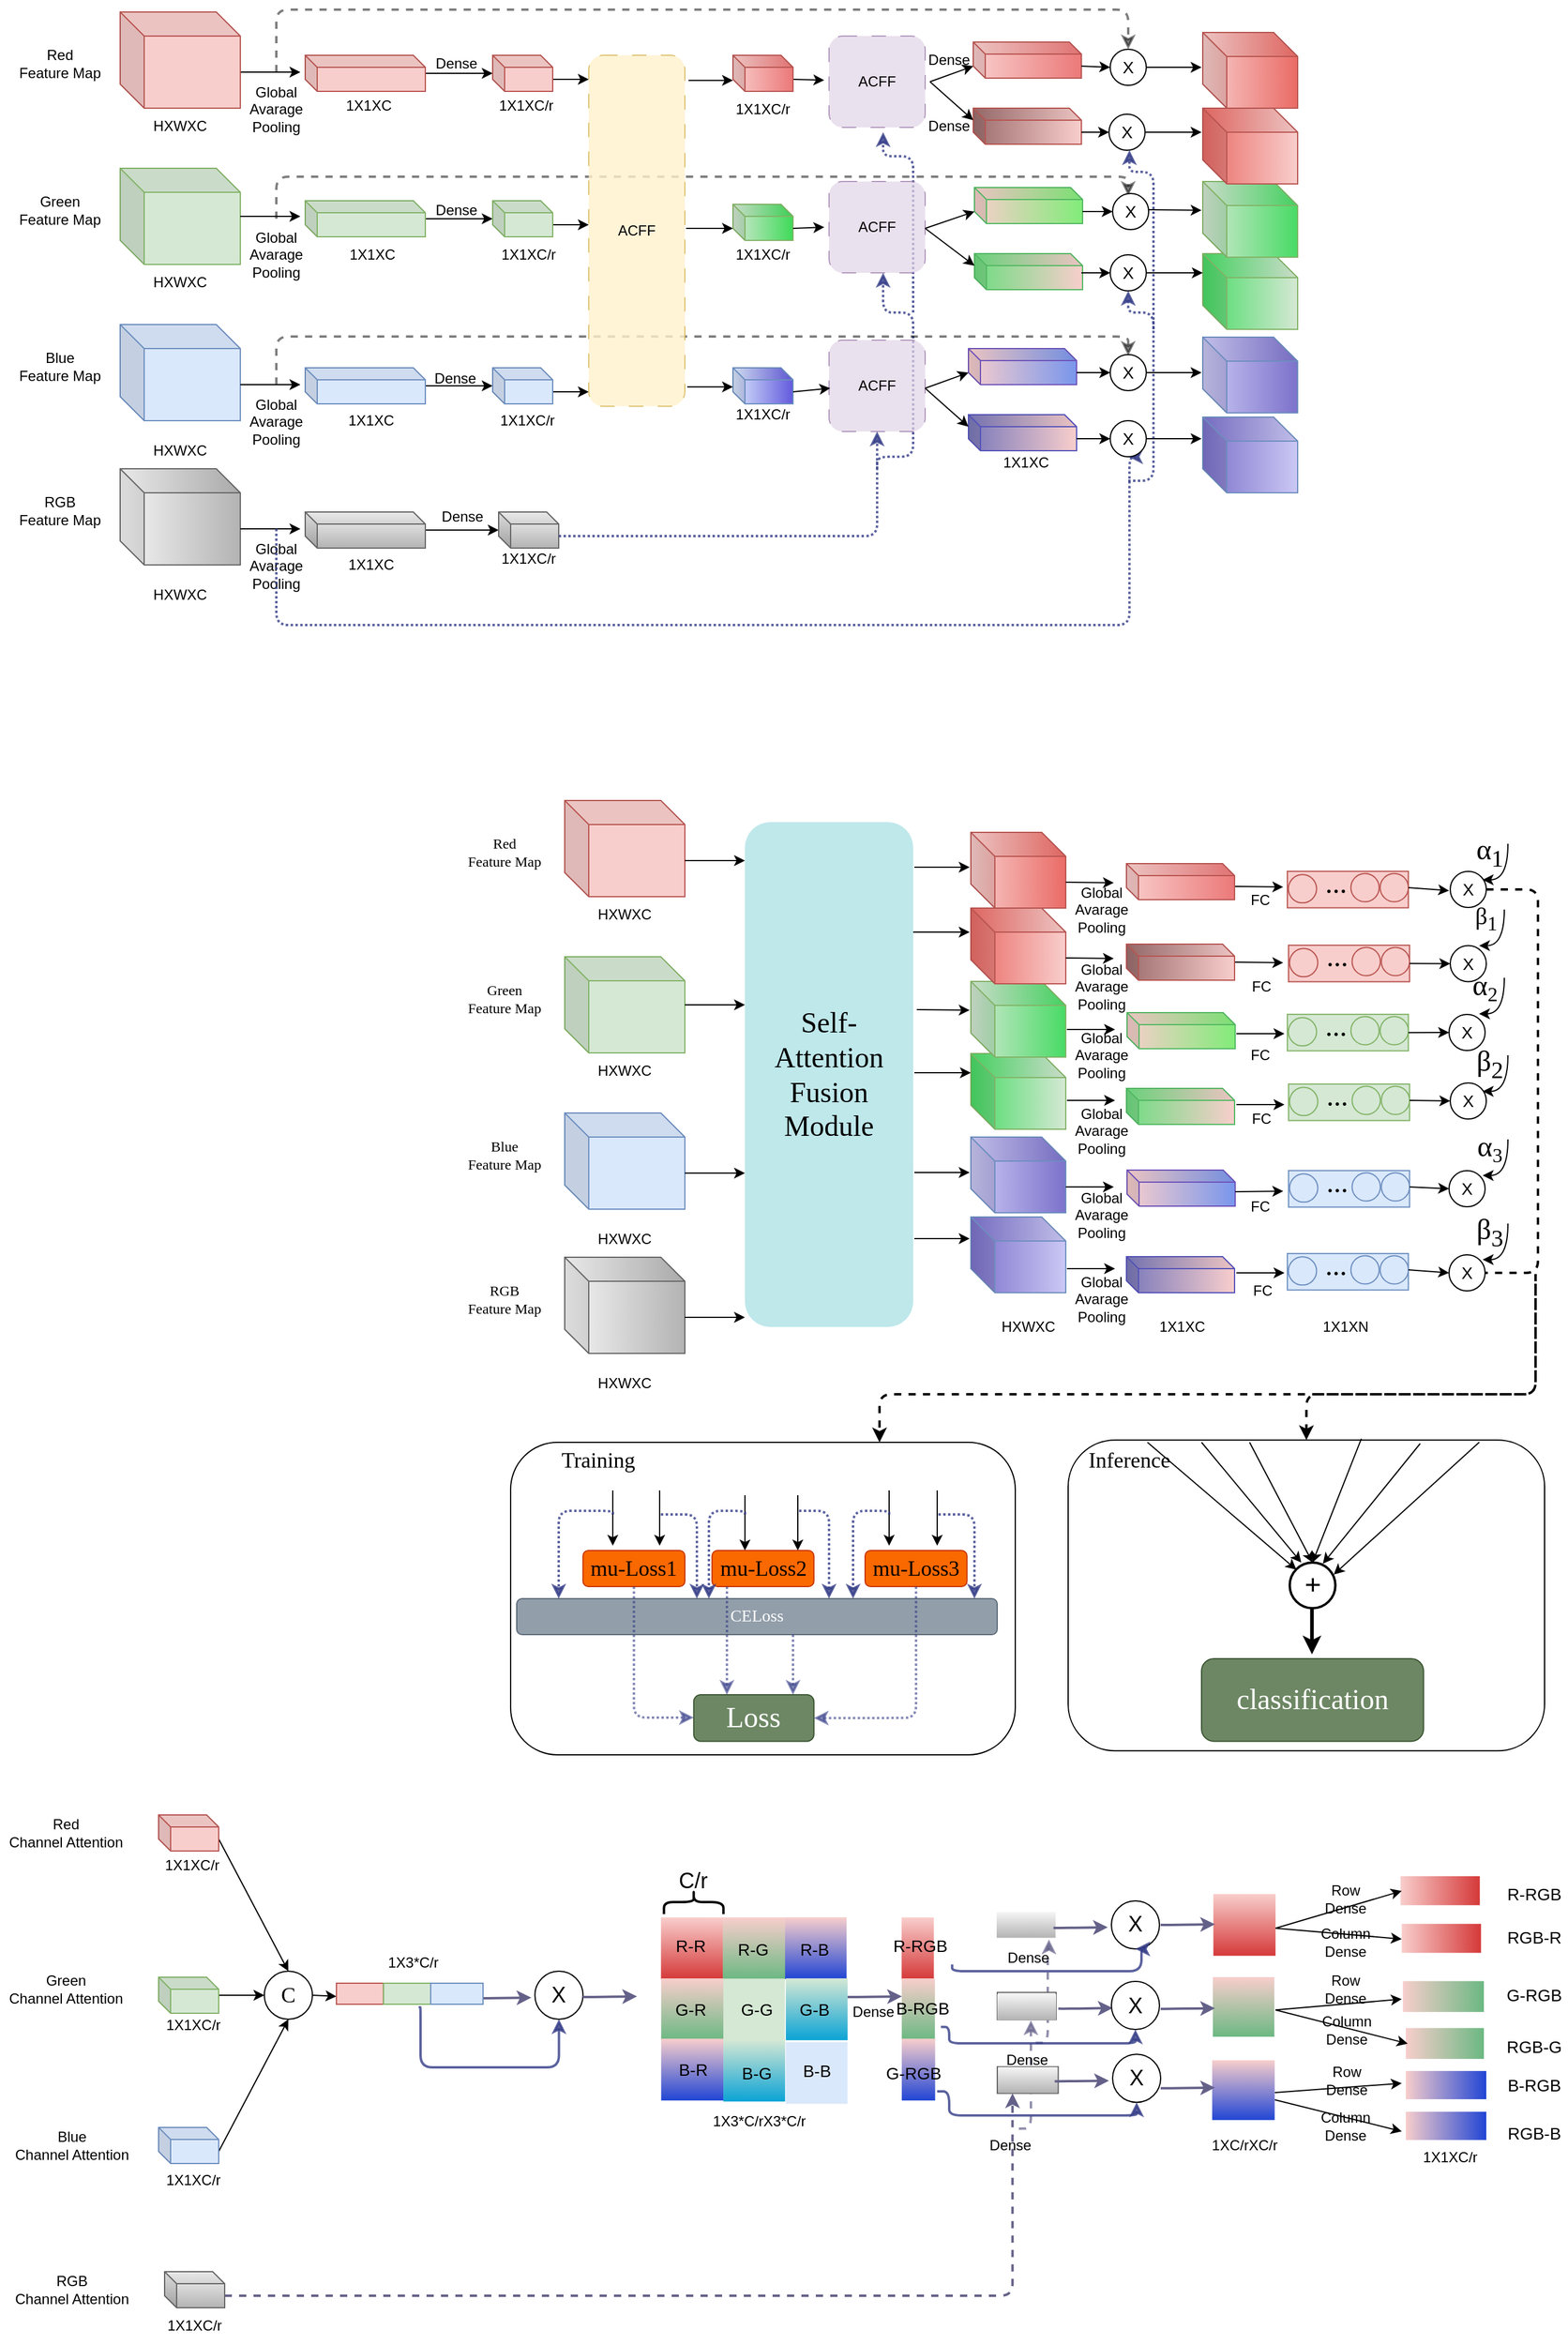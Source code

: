 <mxfile version="21.0.8" type="github">
  <diagram name="第 1 页" id="zd1IdeoFLhocnZNeY3mb">
    <mxGraphModel dx="1434" dy="772" grid="1" gridSize="10" guides="1" tooltips="1" connect="1" arrows="1" fold="1" page="1" pageScale="1" pageWidth="827" pageHeight="1169" math="0" shadow="0">
      <root>
        <mxCell id="0" />
        <mxCell id="1" parent="0" />
        <mxCell id="mu0OOCtJXvIAkCdvGJ8k-127" style="edgeStyle=orthogonalEdgeStyle;rounded=1;orthogonalLoop=1;jettySize=auto;html=1;strokeColor=#646189;strokeWidth=2;dashed=1;opacity=70;" parent="1" edge="1">
          <mxGeometry relative="1" as="geometry">
            <mxPoint x="878" y="2270.94" as="targetPoint" />
            <mxPoint x="868" y="2360.94" as="sourcePoint" />
            <Array as="points">
              <mxPoint x="878" y="2360.94" />
            </Array>
          </mxGeometry>
        </mxCell>
        <mxCell id="mu0OOCtJXvIAkCdvGJ8k-144" style="edgeStyle=orthogonalEdgeStyle;rounded=1;orthogonalLoop=1;jettySize=auto;html=1;strokeColor=#646189;strokeWidth=2;dashed=1;opacity=70;" parent="1" edge="1">
          <mxGeometry relative="1" as="geometry">
            <mxPoint x="893" y="2203.62" as="targetPoint" />
            <mxPoint x="882" y="2289.62" as="sourcePoint" />
            <Array as="points">
              <mxPoint x="892" y="2289.62" />
              <mxPoint x="892" y="2209.62" />
              <mxPoint x="893" y="2209.62" />
            </Array>
          </mxGeometry>
        </mxCell>
        <mxCell id="mu0OOCtJXvIAkCdvGJ8k-23" style="edgeStyle=orthogonalEdgeStyle;rounded=1;orthogonalLoop=1;jettySize=auto;html=1;entryX=0;entryY=0.5;entryDx=0;entryDy=0;strokeColor=#646189;strokeWidth=2;" parent="1" edge="1">
          <mxGeometry relative="1" as="geometry">
            <mxPoint x="462.21" y="2252" as="targetPoint" />
            <mxPoint x="417" y="2252.5" as="sourcePoint" />
            <Array as="points">
              <mxPoint x="424.21" y="2252" />
            </Array>
          </mxGeometry>
        </mxCell>
        <mxCell id="GF4_05wCOyr8yyP_YJ2G-192" value="" style="rounded=1;whiteSpace=wrap;html=1;" parent="1" vertex="1">
          <mxGeometry x="444.99" y="1790" width="420" height="260" as="geometry" />
        </mxCell>
        <mxCell id="-HG8dhcyZj5N5Cw7C6Wl-196" value="" style="shape=cube;whiteSpace=wrap;html=1;boundedLbl=1;backgroundOutline=1;darkOpacity=0.05;darkOpacity2=0.1;fillColor=#cbc8f4;strokeColor=#6c8ebf;gradientDirection=west;gradientColor=#7c72cb;" parent="1" vertex="1">
          <mxGeometry x="1021" y="937" width="79" height="63" as="geometry" />
        </mxCell>
        <mxCell id="-HG8dhcyZj5N5Cw7C6Wl-195" value="" style="shape=cube;whiteSpace=wrap;html=1;boundedLbl=1;backgroundOutline=1;darkOpacity=0.05;darkOpacity2=0.1;fillColor=#d5e8d4;strokeColor=#82b366;gradientDirection=west;gradientColor=#48db65;" parent="1" vertex="1">
          <mxGeometry x="1021" y="801" width="79" height="63" as="geometry" />
        </mxCell>
        <mxCell id="-HG8dhcyZj5N5Cw7C6Wl-172" style="edgeStyle=orthogonalEdgeStyle;rounded=1;orthogonalLoop=1;jettySize=auto;html=1;elbow=vertical;endSize=6;strokeWidth=2;opacity=80;strokeColor=#323b86;entryX=0.5;entryY=1;entryDx=0;entryDy=0;dashed=1;dashPattern=1 1;" parent="1" edge="1">
          <mxGeometry relative="1" as="geometry">
            <mxPoint x="755" y="817" as="targetPoint" />
            <mxPoint x="750" y="980" as="sourcePoint" />
            <Array as="points">
              <mxPoint x="750" y="970" />
              <mxPoint x="780" y="970" />
              <mxPoint x="780" y="850" />
              <mxPoint x="755" y="850" />
            </Array>
          </mxGeometry>
        </mxCell>
        <mxCell id="-HG8dhcyZj5N5Cw7C6Wl-174" style="edgeStyle=orthogonalEdgeStyle;rounded=1;orthogonalLoop=1;jettySize=auto;html=1;elbow=vertical;endSize=6;strokeWidth=2;opacity=80;strokeColor=#323b86;dashed=1;dashPattern=1 1;" parent="1" edge="1">
          <mxGeometry relative="1" as="geometry">
            <mxPoint x="755" y="700" as="targetPoint" />
            <mxPoint x="780" y="850" as="sourcePoint" />
            <Array as="points">
              <mxPoint x="780" y="720" />
              <mxPoint x="755" y="720" />
            </Array>
          </mxGeometry>
        </mxCell>
        <mxCell id="-HG8dhcyZj5N5Cw7C6Wl-157" style="edgeStyle=orthogonalEdgeStyle;rounded=1;orthogonalLoop=1;jettySize=auto;html=1;elbow=vertical;entryX=0.5;entryY=0;entryDx=0;entryDy=0;dashed=1;endSize=6;strokeWidth=2;opacity=50;" parent="1" edge="1">
          <mxGeometry relative="1" as="geometry">
            <mxPoint x="959" y="886" as="targetPoint" />
            <mxPoint x="250" y="910" as="sourcePoint" />
            <Array as="points">
              <mxPoint x="250" y="870" />
              <mxPoint x="959" y="870" />
            </Array>
          </mxGeometry>
        </mxCell>
        <mxCell id="-HG8dhcyZj5N5Cw7C6Wl-156" style="edgeStyle=orthogonalEdgeStyle;rounded=1;orthogonalLoop=1;jettySize=auto;html=1;elbow=vertical;entryX=0.5;entryY=0;entryDx=0;entryDy=0;dashed=1;endSize=6;strokeWidth=2;opacity=50;" parent="1" edge="1">
          <mxGeometry relative="1" as="geometry">
            <mxPoint x="959" y="753" as="targetPoint" />
            <mxPoint x="250" y="772" as="sourcePoint" />
            <Array as="points">
              <mxPoint x="250" y="737" />
              <mxPoint x="959" y="737" />
            </Array>
          </mxGeometry>
        </mxCell>
        <mxCell id="-HG8dhcyZj5N5Cw7C6Wl-21" style="edgeStyle=orthogonalEdgeStyle;rounded=0;orthogonalLoop=1;jettySize=auto;html=1;exitX=0;exitY=0;exitDx=100;exitDy=50;exitPerimeter=0;" parent="1" source="-HG8dhcyZj5N5Cw7C6Wl-18" edge="1">
          <mxGeometry relative="1" as="geometry">
            <mxPoint x="270" y="650" as="targetPoint" />
          </mxGeometry>
        </mxCell>
        <mxCell id="-HG8dhcyZj5N5Cw7C6Wl-18" value="" style="shape=cube;whiteSpace=wrap;html=1;boundedLbl=1;backgroundOutline=1;darkOpacity=0.05;darkOpacity2=0.1;fillColor=#f8cecc;strokeColor=#b85450;" parent="1" vertex="1">
          <mxGeometry x="120" y="600" width="100" height="80" as="geometry" />
        </mxCell>
        <mxCell id="-HG8dhcyZj5N5Cw7C6Wl-19" value="" style="shape=cube;whiteSpace=wrap;html=1;boundedLbl=1;backgroundOutline=1;darkOpacity=0.05;darkOpacity2=0.1;fillColor=#d5e8d4;strokeColor=#82b366;" parent="1" vertex="1">
          <mxGeometry x="120" y="730" width="100" height="80" as="geometry" />
        </mxCell>
        <mxCell id="-HG8dhcyZj5N5Cw7C6Wl-20" value="" style="shape=cube;whiteSpace=wrap;html=1;boundedLbl=1;backgroundOutline=1;darkOpacity=0.05;darkOpacity2=0.1;fillColor=#dae8fc;strokeColor=#6c8ebf;" parent="1" vertex="1">
          <mxGeometry x="120" y="860" width="100" height="80" as="geometry" />
        </mxCell>
        <mxCell id="-HG8dhcyZj5N5Cw7C6Wl-23" style="edgeStyle=orthogonalEdgeStyle;rounded=0;orthogonalLoop=1;jettySize=auto;html=1;" parent="1" source="-HG8dhcyZj5N5Cw7C6Wl-19" edge="1">
          <mxGeometry relative="1" as="geometry">
            <mxPoint x="270" y="770" as="targetPoint" />
            <mxPoint x="230" y="660" as="sourcePoint" />
          </mxGeometry>
        </mxCell>
        <mxCell id="-HG8dhcyZj5N5Cw7C6Wl-24" style="edgeStyle=orthogonalEdgeStyle;rounded=0;orthogonalLoop=1;jettySize=auto;html=1;exitX=0;exitY=0;exitDx=100;exitDy=50;exitPerimeter=0;" parent="1" source="-HG8dhcyZj5N5Cw7C6Wl-20" edge="1">
          <mxGeometry relative="1" as="geometry">
            <mxPoint x="270" y="910" as="targetPoint" />
            <mxPoint x="230" y="780" as="sourcePoint" />
          </mxGeometry>
        </mxCell>
        <mxCell id="-HG8dhcyZj5N5Cw7C6Wl-29" value="" style="edgeStyle=orthogonalEdgeStyle;rounded=0;orthogonalLoop=1;jettySize=auto;html=1;" parent="1" source="-HG8dhcyZj5N5Cw7C6Wl-25" target="-HG8dhcyZj5N5Cw7C6Wl-28" edge="1">
          <mxGeometry relative="1" as="geometry" />
        </mxCell>
        <mxCell id="-HG8dhcyZj5N5Cw7C6Wl-25" value="" style="shape=cube;whiteSpace=wrap;html=1;boundedLbl=1;backgroundOutline=1;darkOpacity=0.05;darkOpacity2=0.1;fillColor=#f8cecc;strokeColor=#b85450;size=10;" parent="1" vertex="1">
          <mxGeometry x="274" y="636" width="100" height="30" as="geometry" />
        </mxCell>
        <mxCell id="-HG8dhcyZj5N5Cw7C6Wl-31" value="" style="edgeStyle=orthogonalEdgeStyle;rounded=0;orthogonalLoop=1;jettySize=auto;html=1;" parent="1" source="-HG8dhcyZj5N5Cw7C6Wl-26" target="-HG8dhcyZj5N5Cw7C6Wl-30" edge="1">
          <mxGeometry relative="1" as="geometry" />
        </mxCell>
        <mxCell id="-HG8dhcyZj5N5Cw7C6Wl-26" value="" style="shape=cube;whiteSpace=wrap;html=1;boundedLbl=1;backgroundOutline=1;darkOpacity=0.05;darkOpacity2=0.1;fillColor=#d5e8d4;strokeColor=#82b366;size=10;" parent="1" vertex="1">
          <mxGeometry x="274" y="757" width="100" height="30" as="geometry" />
        </mxCell>
        <mxCell id="-HG8dhcyZj5N5Cw7C6Wl-33" value="" style="edgeStyle=orthogonalEdgeStyle;rounded=0;orthogonalLoop=1;jettySize=auto;html=1;" parent="1" source="-HG8dhcyZj5N5Cw7C6Wl-27" target="-HG8dhcyZj5N5Cw7C6Wl-32" edge="1">
          <mxGeometry relative="1" as="geometry" />
        </mxCell>
        <mxCell id="-HG8dhcyZj5N5Cw7C6Wl-27" value="" style="shape=cube;whiteSpace=wrap;html=1;boundedLbl=1;backgroundOutline=1;darkOpacity=0.05;darkOpacity2=0.1;fillColor=#dae8fc;strokeColor=#6c8ebf;size=10;" parent="1" vertex="1">
          <mxGeometry x="274" y="896" width="100" height="30" as="geometry" />
        </mxCell>
        <mxCell id="-HG8dhcyZj5N5Cw7C6Wl-50" style="edgeStyle=orthogonalEdgeStyle;rounded=0;orthogonalLoop=1;jettySize=auto;html=1;exitX=0;exitY=0;exitDx=50;exitDy=20;exitPerimeter=0;" parent="1" source="-HG8dhcyZj5N5Cw7C6Wl-28" edge="1">
          <mxGeometry relative="1" as="geometry">
            <mxPoint x="510" y="656" as="targetPoint" />
          </mxGeometry>
        </mxCell>
        <mxCell id="-HG8dhcyZj5N5Cw7C6Wl-28" value="" style="shape=cube;whiteSpace=wrap;html=1;boundedLbl=1;backgroundOutline=1;darkOpacity=0.05;darkOpacity2=0.1;fillColor=#f8cecc;strokeColor=#b85450;size=10;" parent="1" vertex="1">
          <mxGeometry x="430" y="636" width="50" height="30" as="geometry" />
        </mxCell>
        <mxCell id="-HG8dhcyZj5N5Cw7C6Wl-51" style="edgeStyle=orthogonalEdgeStyle;rounded=0;orthogonalLoop=1;jettySize=auto;html=1;exitX=0;exitY=0;exitDx=50;exitDy=20;exitPerimeter=0;" parent="1" source="-HG8dhcyZj5N5Cw7C6Wl-30" edge="1">
          <mxGeometry relative="1" as="geometry">
            <mxPoint x="510" y="777" as="targetPoint" />
          </mxGeometry>
        </mxCell>
        <mxCell id="-HG8dhcyZj5N5Cw7C6Wl-30" value="" style="shape=cube;whiteSpace=wrap;html=1;boundedLbl=1;backgroundOutline=1;darkOpacity=0.05;darkOpacity2=0.1;fillColor=#d5e8d4;strokeColor=#82b366;size=10;" parent="1" vertex="1">
          <mxGeometry x="430" y="757" width="50" height="30" as="geometry" />
        </mxCell>
        <mxCell id="-HG8dhcyZj5N5Cw7C6Wl-54" style="edgeStyle=orthogonalEdgeStyle;rounded=0;orthogonalLoop=1;jettySize=auto;html=1;exitX=0;exitY=0;exitDx=50;exitDy=20;exitPerimeter=0;" parent="1" source="-HG8dhcyZj5N5Cw7C6Wl-32" edge="1">
          <mxGeometry relative="1" as="geometry">
            <mxPoint x="510" y="916" as="targetPoint" />
          </mxGeometry>
        </mxCell>
        <mxCell id="-HG8dhcyZj5N5Cw7C6Wl-32" value="" style="shape=cube;whiteSpace=wrap;html=1;boundedLbl=1;backgroundOutline=1;darkOpacity=0.05;darkOpacity2=0.1;fillColor=#dae8fc;strokeColor=#6c8ebf;size=10;" parent="1" vertex="1">
          <mxGeometry x="430" y="896" width="50" height="30" as="geometry" />
        </mxCell>
        <mxCell id="-HG8dhcyZj5N5Cw7C6Wl-34" value="Dense" style="text;strokeColor=none;align=center;fillColor=none;html=1;verticalAlign=middle;whiteSpace=wrap;rounded=0;" parent="1" vertex="1">
          <mxGeometry x="370" y="628" width="60" height="30" as="geometry" />
        </mxCell>
        <mxCell id="-HG8dhcyZj5N5Cw7C6Wl-35" value="Dense" style="text;strokeColor=none;align=center;fillColor=none;html=1;verticalAlign=middle;whiteSpace=wrap;rounded=0;" parent="1" vertex="1">
          <mxGeometry x="370" y="750" width="60" height="30" as="geometry" />
        </mxCell>
        <mxCell id="-HG8dhcyZj5N5Cw7C6Wl-36" value="Dense" style="text;strokeColor=none;align=center;fillColor=none;html=1;verticalAlign=middle;whiteSpace=wrap;rounded=0;" parent="1" vertex="1">
          <mxGeometry x="369" y="890" width="60" height="30" as="geometry" />
        </mxCell>
        <mxCell id="-HG8dhcyZj5N5Cw7C6Wl-37" value="Global Avarage&lt;br&gt;Pooling" style="text;strokeColor=none;align=center;fillColor=none;html=1;verticalAlign=middle;whiteSpace=wrap;rounded=0;" parent="1" vertex="1">
          <mxGeometry x="220" y="926" width="60" height="30" as="geometry" />
        </mxCell>
        <mxCell id="-HG8dhcyZj5N5Cw7C6Wl-38" value="Global Avarage&lt;br&gt;Pooling" style="text;strokeColor=none;align=center;fillColor=none;html=1;verticalAlign=middle;whiteSpace=wrap;rounded=0;" parent="1" vertex="1">
          <mxGeometry x="220" y="787" width="60" height="30" as="geometry" />
        </mxCell>
        <mxCell id="-HG8dhcyZj5N5Cw7C6Wl-39" value="Global Avarage&lt;br&gt;Pooling" style="text;strokeColor=none;align=center;fillColor=none;html=1;verticalAlign=middle;whiteSpace=wrap;rounded=0;" parent="1" vertex="1">
          <mxGeometry x="220" y="666" width="60" height="30" as="geometry" />
        </mxCell>
        <mxCell id="-HG8dhcyZj5N5Cw7C6Wl-40" value="HXWXC" style="text;strokeColor=none;align=center;fillColor=none;html=1;verticalAlign=middle;whiteSpace=wrap;rounded=0;" parent="1" vertex="1">
          <mxGeometry x="140" y="950" width="60" height="30" as="geometry" />
        </mxCell>
        <mxCell id="-HG8dhcyZj5N5Cw7C6Wl-41" value="HXWXC" style="text;strokeColor=none;align=center;fillColor=none;html=1;verticalAlign=middle;whiteSpace=wrap;rounded=0;" parent="1" vertex="1">
          <mxGeometry x="140" y="810" width="60" height="30" as="geometry" />
        </mxCell>
        <mxCell id="-HG8dhcyZj5N5Cw7C6Wl-42" value="HXWXC" style="text;strokeColor=none;align=center;fillColor=none;html=1;verticalAlign=middle;whiteSpace=wrap;rounded=0;" parent="1" vertex="1">
          <mxGeometry x="140" y="680" width="60" height="30" as="geometry" />
        </mxCell>
        <mxCell id="-HG8dhcyZj5N5Cw7C6Wl-43" value="1X1XC" style="text;strokeColor=none;align=center;fillColor=none;html=1;verticalAlign=middle;whiteSpace=wrap;rounded=0;" parent="1" vertex="1">
          <mxGeometry x="299" y="925" width="60" height="30" as="geometry" />
        </mxCell>
        <mxCell id="-HG8dhcyZj5N5Cw7C6Wl-44" value="1X1XC" style="text;strokeColor=none;align=center;fillColor=none;html=1;verticalAlign=middle;whiteSpace=wrap;rounded=0;" parent="1" vertex="1">
          <mxGeometry x="297" y="663" width="60" height="30" as="geometry" />
        </mxCell>
        <mxCell id="-HG8dhcyZj5N5Cw7C6Wl-45" value="1X1XC" style="text;strokeColor=none;align=center;fillColor=none;html=1;verticalAlign=middle;whiteSpace=wrap;rounded=0;" parent="1" vertex="1">
          <mxGeometry x="300" y="787" width="60" height="30" as="geometry" />
        </mxCell>
        <mxCell id="-HG8dhcyZj5N5Cw7C6Wl-46" value="1X1XC/r" style="text;strokeColor=none;align=center;fillColor=none;html=1;verticalAlign=middle;whiteSpace=wrap;rounded=0;" parent="1" vertex="1">
          <mxGeometry x="428" y="663" width="60" height="30" as="geometry" />
        </mxCell>
        <mxCell id="-HG8dhcyZj5N5Cw7C6Wl-47" value="1X1XC/r" style="text;strokeColor=none;align=center;fillColor=none;html=1;verticalAlign=middle;whiteSpace=wrap;rounded=0;" parent="1" vertex="1">
          <mxGeometry x="429" y="925" width="60" height="30" as="geometry" />
        </mxCell>
        <mxCell id="-HG8dhcyZj5N5Cw7C6Wl-48" value="1X1XC/r" style="text;strokeColor=none;align=center;fillColor=none;html=1;verticalAlign=middle;whiteSpace=wrap;rounded=0;" parent="1" vertex="1">
          <mxGeometry x="430" y="787" width="60" height="30" as="geometry" />
        </mxCell>
        <mxCell id="-HG8dhcyZj5N5Cw7C6Wl-55" value="ACFF" style="rounded=1;whiteSpace=wrap;html=1;dashed=1;dashPattern=12 12;fillColor=#fff2cc;strokeColor=#d6b656;strokeWidth=1;perimeterSpacing=4;opacity=80;" parent="1" vertex="1">
          <mxGeometry x="510" y="636" width="80" height="292" as="geometry" />
        </mxCell>
        <mxCell id="-HG8dhcyZj5N5Cw7C6Wl-56" value="" style="shape=cube;whiteSpace=wrap;html=1;boundedLbl=1;backgroundOutline=1;darkOpacity=0.05;darkOpacity2=0.1;gradientDirection=east;fillColor=#f5f5f5;strokeColor=#666666;gradientColor=#b3b3b3;" parent="1" vertex="1">
          <mxGeometry x="120" y="980" width="100" height="80" as="geometry" />
        </mxCell>
        <mxCell id="-HG8dhcyZj5N5Cw7C6Wl-57" style="edgeStyle=orthogonalEdgeStyle;rounded=0;orthogonalLoop=1;jettySize=auto;html=1;exitX=0;exitY=0;exitDx=100;exitDy=50;exitPerimeter=0;" parent="1" source="-HG8dhcyZj5N5Cw7C6Wl-56" edge="1">
          <mxGeometry relative="1" as="geometry">
            <mxPoint x="270" y="1030" as="targetPoint" />
            <mxPoint x="230" y="900" as="sourcePoint" />
          </mxGeometry>
        </mxCell>
        <mxCell id="-HG8dhcyZj5N5Cw7C6Wl-58" value="" style="edgeStyle=orthogonalEdgeStyle;rounded=0;orthogonalLoop=1;jettySize=auto;html=1;" parent="1" source="-HG8dhcyZj5N5Cw7C6Wl-59" target="-HG8dhcyZj5N5Cw7C6Wl-61" edge="1">
          <mxGeometry relative="1" as="geometry" />
        </mxCell>
        <mxCell id="-HG8dhcyZj5N5Cw7C6Wl-59" value="" style="shape=cube;whiteSpace=wrap;html=1;boundedLbl=1;backgroundOutline=1;darkOpacity=0.05;darkOpacity2=0.1;fillColor=#f5f5f5;strokeColor=#666666;size=10;gradientColor=#b3b3b3;" parent="1" vertex="1">
          <mxGeometry x="274" y="1016" width="100" height="30" as="geometry" />
        </mxCell>
        <mxCell id="-HG8dhcyZj5N5Cw7C6Wl-61" value="" style="shape=cube;whiteSpace=wrap;html=1;boundedLbl=1;backgroundOutline=1;darkOpacity=0.05;darkOpacity2=0.1;fillColor=#f5f5f5;strokeColor=#666666;size=10;gradientColor=#b3b3b3;" parent="1" vertex="1">
          <mxGeometry x="435" y="1016" width="50" height="30" as="geometry" />
        </mxCell>
        <mxCell id="-HG8dhcyZj5N5Cw7C6Wl-62" value="Dense" style="text;strokeColor=none;align=center;fillColor=none;html=1;verticalAlign=middle;whiteSpace=wrap;rounded=0;" parent="1" vertex="1">
          <mxGeometry x="375" y="1005" width="60" height="30" as="geometry" />
        </mxCell>
        <mxCell id="-HG8dhcyZj5N5Cw7C6Wl-63" value="Global Avarage&lt;br&gt;Pooling" style="text;strokeColor=none;align=center;fillColor=none;html=1;verticalAlign=middle;whiteSpace=wrap;rounded=0;" parent="1" vertex="1">
          <mxGeometry x="220" y="1046" width="60" height="30" as="geometry" />
        </mxCell>
        <mxCell id="-HG8dhcyZj5N5Cw7C6Wl-64" value="HXWXC" style="text;strokeColor=none;align=center;fillColor=none;html=1;verticalAlign=middle;whiteSpace=wrap;rounded=0;" parent="1" vertex="1">
          <mxGeometry x="140" y="1070" width="60" height="30" as="geometry" />
        </mxCell>
        <mxCell id="-HG8dhcyZj5N5Cw7C6Wl-65" value="1X1XC" style="text;strokeColor=none;align=center;fillColor=none;html=1;verticalAlign=middle;whiteSpace=wrap;rounded=0;" parent="1" vertex="1">
          <mxGeometry x="299" y="1045" width="60" height="30" as="geometry" />
        </mxCell>
        <mxCell id="-HG8dhcyZj5N5Cw7C6Wl-66" value="1X1XC/r" style="text;strokeColor=none;align=center;fillColor=none;html=1;verticalAlign=middle;whiteSpace=wrap;rounded=0;" parent="1" vertex="1">
          <mxGeometry x="430" y="1040" width="60" height="30" as="geometry" />
        </mxCell>
        <mxCell id="-HG8dhcyZj5N5Cw7C6Wl-71" value="Red&lt;br&gt;Feature Map" style="text;strokeColor=none;align=center;fillColor=none;html=1;verticalAlign=middle;whiteSpace=wrap;rounded=0;" parent="1" vertex="1">
          <mxGeometry x="30" y="628" width="80" height="30" as="geometry" />
        </mxCell>
        <mxCell id="-HG8dhcyZj5N5Cw7C6Wl-72" value="Green&lt;br&gt;Feature Map" style="text;strokeColor=none;align=center;fillColor=none;html=1;verticalAlign=middle;whiteSpace=wrap;rounded=0;" parent="1" vertex="1">
          <mxGeometry x="30" y="750" width="80" height="30" as="geometry" />
        </mxCell>
        <mxCell id="-HG8dhcyZj5N5Cw7C6Wl-73" value="Blue&lt;br&gt;Feature Map" style="text;strokeColor=none;align=center;fillColor=none;html=1;verticalAlign=middle;whiteSpace=wrap;rounded=0;" parent="1" vertex="1">
          <mxGeometry x="30" y="880" width="80" height="30" as="geometry" />
        </mxCell>
        <mxCell id="-HG8dhcyZj5N5Cw7C6Wl-74" value="RGB&lt;br&gt;Feature Map" style="text;strokeColor=none;align=center;fillColor=none;html=1;verticalAlign=middle;whiteSpace=wrap;rounded=0;" parent="1" vertex="1">
          <mxGeometry x="30" y="1000" width="80" height="30" as="geometry" />
        </mxCell>
        <mxCell id="-HG8dhcyZj5N5Cw7C6Wl-104" style="edgeStyle=none;rounded=0;orthogonalLoop=1;jettySize=auto;html=1;exitX=0;exitY=0;exitDx=50;exitDy=20;exitPerimeter=0;" parent="1" source="-HG8dhcyZj5N5Cw7C6Wl-75" target="-HG8dhcyZj5N5Cw7C6Wl-88" edge="1">
          <mxGeometry relative="1" as="geometry" />
        </mxCell>
        <mxCell id="-HG8dhcyZj5N5Cw7C6Wl-75" value="" style="shape=cube;whiteSpace=wrap;html=1;boundedLbl=1;backgroundOutline=1;darkOpacity=0.05;darkOpacity2=0.1;fillColor=#f8cecc;strokeColor=#b85450;size=10;gradientColor=#ec7979;gradientDirection=east;" parent="1" vertex="1">
          <mxGeometry x="630" y="636" width="50" height="30" as="geometry" />
        </mxCell>
        <mxCell id="-HG8dhcyZj5N5Cw7C6Wl-78" value="" style="shape=cube;whiteSpace=wrap;html=1;boundedLbl=1;backgroundOutline=1;darkOpacity=0.05;darkOpacity2=0.1;fillColor=#d5e8d4;strokeColor=#82b366;size=10;gradientColor=#3eda58;gradientDirection=east;" parent="1" vertex="1">
          <mxGeometry x="630" y="760" width="50" height="30" as="geometry" />
        </mxCell>
        <mxCell id="-HG8dhcyZj5N5Cw7C6Wl-79" value="" style="shape=cube;whiteSpace=wrap;html=1;boundedLbl=1;backgroundOutline=1;darkOpacity=0.05;darkOpacity2=0.1;fillColor=#dae8fc;strokeColor=#6c8ebf;size=10;gradientColor=#635add;gradientDirection=east;" parent="1" vertex="1">
          <mxGeometry x="630" y="896" width="50" height="30" as="geometry" />
        </mxCell>
        <mxCell id="-HG8dhcyZj5N5Cw7C6Wl-81" style="edgeStyle=orthogonalEdgeStyle;rounded=0;orthogonalLoop=1;jettySize=auto;html=1;exitX=0.977;exitY=0.933;exitDx=0;exitDy=0;exitPerimeter=0;entryX=0;entryY=0.5;entryDx=0;entryDy=0;entryPerimeter=0;" parent="1" source="-HG8dhcyZj5N5Cw7C6Wl-55" target="-HG8dhcyZj5N5Cw7C6Wl-79" edge="1">
          <mxGeometry relative="1" as="geometry">
            <mxPoint x="520" y="926" as="targetPoint" />
            <mxPoint x="490" y="926" as="sourcePoint" />
          </mxGeometry>
        </mxCell>
        <mxCell id="-HG8dhcyZj5N5Cw7C6Wl-85" style="edgeStyle=orthogonalEdgeStyle;rounded=0;orthogonalLoop=1;jettySize=auto;html=1;exitX=0.989;exitY=0.083;exitDx=0;exitDy=0;exitPerimeter=0;entryX=0;entryY=0;entryDx=0;entryDy=20;entryPerimeter=0;" parent="1" source="-HG8dhcyZj5N5Cw7C6Wl-55" target="-HG8dhcyZj5N5Cw7C6Wl-75" edge="1">
          <mxGeometry relative="1" as="geometry">
            <mxPoint x="630" y="921" as="targetPoint" />
            <mxPoint x="602" y="922" as="sourcePoint" />
          </mxGeometry>
        </mxCell>
        <mxCell id="-HG8dhcyZj5N5Cw7C6Wl-87" value="" style="endArrow=classic;html=1;rounded=0;entryX=0;entryY=0;entryDx=0;entryDy=20;entryPerimeter=0;" parent="1" target="-HG8dhcyZj5N5Cw7C6Wl-78" edge="1">
          <mxGeometry width="50" height="50" relative="1" as="geometry">
            <mxPoint x="591" y="780" as="sourcePoint" />
            <mxPoint x="630" y="766" as="targetPoint" />
          </mxGeometry>
        </mxCell>
        <mxCell id="-HG8dhcyZj5N5Cw7C6Wl-88" value="ACFF" style="rounded=1;whiteSpace=wrap;html=1;dashed=1;dashPattern=12 12;fillColor=#e1d5e7;strokeColor=#9673a6;strokeWidth=1;perimeterSpacing=4;opacity=70;" parent="1" vertex="1">
          <mxGeometry x="710" y="620" width="80" height="76" as="geometry" />
        </mxCell>
        <mxCell id="-HG8dhcyZj5N5Cw7C6Wl-102" value="ACFF" style="rounded=1;whiteSpace=wrap;html=1;dashed=1;dashPattern=12 12;fillColor=#e1d5e7;strokeColor=#9673a6;strokeWidth=1;perimeterSpacing=4;opacity=70;" parent="1" vertex="1">
          <mxGeometry x="710" y="873" width="80" height="76" as="geometry" />
        </mxCell>
        <mxCell id="-HG8dhcyZj5N5Cw7C6Wl-103" value="ACFF" style="rounded=1;whiteSpace=wrap;html=1;dashed=1;dashPattern=12 12;fillColor=#e1d5e7;strokeColor=#9673a6;strokeWidth=1;perimeterSpacing=4;opacity=70;" parent="1" vertex="1">
          <mxGeometry x="710" y="741" width="80" height="76" as="geometry" />
        </mxCell>
        <mxCell id="-HG8dhcyZj5N5Cw7C6Wl-106" style="edgeStyle=none;rounded=0;orthogonalLoop=1;jettySize=auto;html=1;exitX=0;exitY=0;exitDx=50;exitDy=20;exitPerimeter=0;entryX=0;entryY=0.5;entryDx=0;entryDy=0;" parent="1" source="-HG8dhcyZj5N5Cw7C6Wl-78" target="-HG8dhcyZj5N5Cw7C6Wl-103" edge="1">
          <mxGeometry relative="1" as="geometry">
            <mxPoint x="690" y="666" as="sourcePoint" />
            <mxPoint x="716" y="667" as="targetPoint" />
          </mxGeometry>
        </mxCell>
        <mxCell id="-HG8dhcyZj5N5Cw7C6Wl-107" style="edgeStyle=none;rounded=0;orthogonalLoop=1;jettySize=auto;html=1;exitX=0;exitY=0;exitDx=50;exitDy=20;exitPerimeter=0;" parent="1" source="-HG8dhcyZj5N5Cw7C6Wl-79" edge="1">
          <mxGeometry relative="1" as="geometry">
            <mxPoint x="700" y="676" as="sourcePoint" />
            <mxPoint x="711" y="913" as="targetPoint" />
          </mxGeometry>
        </mxCell>
        <mxCell id="-HG8dhcyZj5N5Cw7C6Wl-118" value="" style="shape=cube;whiteSpace=wrap;html=1;boundedLbl=1;backgroundOutline=1;darkOpacity=0.05;darkOpacity2=0.1;fillColor=#f8cecc;strokeColor=#b85450;size=10;gradientColor=#ec7979;gradientDirection=east;" parent="1" vertex="1">
          <mxGeometry x="830" y="625" width="90" height="30" as="geometry" />
        </mxCell>
        <mxCell id="-HG8dhcyZj5N5Cw7C6Wl-119" value="&lt;font style=&quot;font-size: 14px;&quot;&gt;X&lt;/font&gt;" style="ellipse;whiteSpace=wrap;html=1;aspect=fixed;" parent="1" vertex="1">
          <mxGeometry x="944" y="631" width="30" height="30" as="geometry" />
        </mxCell>
        <mxCell id="-HG8dhcyZj5N5Cw7C6Wl-120" value="" style="shape=cube;whiteSpace=wrap;html=1;boundedLbl=1;backgroundOutline=1;darkOpacity=0.05;darkOpacity2=0.1;fillColor=#f8cecc;strokeColor=#b85450;size=10;gradientColor=#9c6d6d;gradientDirection=west;" parent="1" vertex="1">
          <mxGeometry x="830" y="680" width="90" height="30" as="geometry" />
        </mxCell>
        <mxCell id="-HG8dhcyZj5N5Cw7C6Wl-121" value="" style="endArrow=classic;html=1;rounded=0;elbow=vertical;exitX=1;exitY=0.5;exitDx=0;exitDy=0;entryX=0;entryY=0;entryDx=0;entryDy=20;entryPerimeter=0;" parent="1" source="-HG8dhcyZj5N5Cw7C6Wl-88" target="-HG8dhcyZj5N5Cw7C6Wl-118" edge="1">
          <mxGeometry width="50" height="50" relative="1" as="geometry">
            <mxPoint x="950" y="870" as="sourcePoint" />
            <mxPoint x="1000" y="820" as="targetPoint" />
          </mxGeometry>
        </mxCell>
        <mxCell id="-HG8dhcyZj5N5Cw7C6Wl-122" value="" style="endArrow=classic;html=1;rounded=0;elbow=vertical;entryX=0;entryY=0;entryDx=0;entryDy=10;entryPerimeter=0;exitX=1;exitY=0.5;exitDx=0;exitDy=0;" parent="1" source="-HG8dhcyZj5N5Cw7C6Wl-88" target="-HG8dhcyZj5N5Cw7C6Wl-120" edge="1">
          <mxGeometry width="50" height="50" relative="1" as="geometry">
            <mxPoint x="800" y="660" as="sourcePoint" />
            <mxPoint x="840" y="655" as="targetPoint" />
          </mxGeometry>
        </mxCell>
        <mxCell id="-HG8dhcyZj5N5Cw7C6Wl-123" value="1X1XC/r" style="text;strokeColor=none;align=center;fillColor=none;html=1;verticalAlign=middle;whiteSpace=wrap;rounded=0;" parent="1" vertex="1">
          <mxGeometry x="625" y="666" width="60" height="30" as="geometry" />
        </mxCell>
        <mxCell id="-HG8dhcyZj5N5Cw7C6Wl-124" value="1X1XC/r" style="text;strokeColor=none;align=center;fillColor=none;html=1;verticalAlign=middle;whiteSpace=wrap;rounded=0;" parent="1" vertex="1">
          <mxGeometry x="625" y="787" width="60" height="30" as="geometry" />
        </mxCell>
        <mxCell id="-HG8dhcyZj5N5Cw7C6Wl-125" value="1X1XC/r" style="text;strokeColor=none;align=center;fillColor=none;html=1;verticalAlign=middle;whiteSpace=wrap;rounded=0;" parent="1" vertex="1">
          <mxGeometry x="625" y="920" width="60" height="30" as="geometry" />
        </mxCell>
        <mxCell id="-HG8dhcyZj5N5Cw7C6Wl-129" value="Dense" style="text;strokeColor=none;align=center;fillColor=none;html=1;verticalAlign=middle;whiteSpace=wrap;rounded=0;" parent="1" vertex="1">
          <mxGeometry x="780" y="625" width="60" height="30" as="geometry" />
        </mxCell>
        <mxCell id="-HG8dhcyZj5N5Cw7C6Wl-130" value="Dense" style="text;strokeColor=none;align=center;fillColor=none;html=1;verticalAlign=middle;whiteSpace=wrap;rounded=0;" parent="1" vertex="1">
          <mxGeometry x="780" y="680" width="60" height="30" as="geometry" />
        </mxCell>
        <mxCell id="-HG8dhcyZj5N5Cw7C6Wl-131" value="" style="endArrow=classic;html=1;rounded=0;elbow=vertical;exitX=0;exitY=0;exitDx=90;exitDy=20;exitPerimeter=0;entryX=0;entryY=0.5;entryDx=0;entryDy=0;" parent="1" source="-HG8dhcyZj5N5Cw7C6Wl-118" target="-HG8dhcyZj5N5Cw7C6Wl-119" edge="1">
          <mxGeometry width="50" height="50" relative="1" as="geometry">
            <mxPoint x="910" y="850" as="sourcePoint" />
            <mxPoint x="960" y="800" as="targetPoint" />
          </mxGeometry>
        </mxCell>
        <mxCell id="-HG8dhcyZj5N5Cw7C6Wl-132" value="" style="shape=cube;whiteSpace=wrap;html=1;boundedLbl=1;backgroundOutline=1;darkOpacity=0.05;darkOpacity2=0.1;fillColor=#f8cecc;strokeColor=#51b862;size=10;gradientColor=#81ec79;gradientDirection=east;" parent="1" vertex="1">
          <mxGeometry x="831" y="746" width="90" height="30" as="geometry" />
        </mxCell>
        <mxCell id="-HG8dhcyZj5N5Cw7C6Wl-133" value="&lt;font style=&quot;font-size: 14px;&quot;&gt;X&lt;/font&gt;" style="ellipse;whiteSpace=wrap;html=1;aspect=fixed;" parent="1" vertex="1">
          <mxGeometry x="946" y="751" width="30" height="30" as="geometry" />
        </mxCell>
        <mxCell id="-HG8dhcyZj5N5Cw7C6Wl-134" value="" style="shape=cube;whiteSpace=wrap;html=1;boundedLbl=1;backgroundOutline=1;darkOpacity=0.05;darkOpacity2=0.1;fillColor=#f8cecc;strokeColor=#51b862;size=10;gradientColor=#6fdc81;gradientDirection=west;" parent="1" vertex="1">
          <mxGeometry x="831" y="801" width="90" height="30" as="geometry" />
        </mxCell>
        <mxCell id="-HG8dhcyZj5N5Cw7C6Wl-135" value="" style="endArrow=classic;html=1;rounded=0;elbow=vertical;exitX=1;exitY=0.5;exitDx=0;exitDy=0;entryX=0;entryY=0;entryDx=0;entryDy=20;entryPerimeter=0;" parent="1" target="-HG8dhcyZj5N5Cw7C6Wl-132" edge="1">
          <mxGeometry width="50" height="50" relative="1" as="geometry">
            <mxPoint x="790" y="780" as="sourcePoint" />
            <mxPoint x="996" y="942" as="targetPoint" />
          </mxGeometry>
        </mxCell>
        <mxCell id="-HG8dhcyZj5N5Cw7C6Wl-136" value="" style="endArrow=classic;html=1;rounded=0;elbow=vertical;entryX=0;entryY=0;entryDx=0;entryDy=10;entryPerimeter=0;exitX=1;exitY=0.5;exitDx=0;exitDy=0;" parent="1" target="-HG8dhcyZj5N5Cw7C6Wl-134" edge="1">
          <mxGeometry width="50" height="50" relative="1" as="geometry">
            <mxPoint x="790" y="780" as="sourcePoint" />
            <mxPoint x="836" y="777" as="targetPoint" />
          </mxGeometry>
        </mxCell>
        <mxCell id="-HG8dhcyZj5N5Cw7C6Wl-139" value="" style="endArrow=classic;html=1;rounded=0;elbow=vertical;exitX=0;exitY=0;exitDx=90;exitDy=20;exitPerimeter=0;entryX=0;entryY=0.5;entryDx=0;entryDy=0;" parent="1" source="-HG8dhcyZj5N5Cw7C6Wl-132" target="-HG8dhcyZj5N5Cw7C6Wl-133" edge="1">
          <mxGeometry width="50" height="50" relative="1" as="geometry">
            <mxPoint x="906" y="972" as="sourcePoint" />
            <mxPoint x="956" y="922" as="targetPoint" />
          </mxGeometry>
        </mxCell>
        <mxCell id="-HG8dhcyZj5N5Cw7C6Wl-148" value="" style="shape=cube;whiteSpace=wrap;html=1;boundedLbl=1;backgroundOutline=1;darkOpacity=0.05;darkOpacity2=0.1;fillColor=#f8cecc;strokeColor=#6d51b8;size=10;gradientColor=#7996ec;gradientDirection=east;" parent="1" vertex="1">
          <mxGeometry x="826" y="880" width="90" height="30" as="geometry" />
        </mxCell>
        <mxCell id="-HG8dhcyZj5N5Cw7C6Wl-149" value="&lt;font style=&quot;font-size: 14px;&quot;&gt;X&lt;/font&gt;" style="ellipse;whiteSpace=wrap;html=1;aspect=fixed;" parent="1" vertex="1">
          <mxGeometry x="944" y="885" width="30" height="30" as="geometry" />
        </mxCell>
        <mxCell id="-HG8dhcyZj5N5Cw7C6Wl-150" value="" style="shape=cube;whiteSpace=wrap;html=1;boundedLbl=1;backgroundOutline=1;darkOpacity=0.05;darkOpacity2=0.1;fillColor=#f8cecc;strokeColor=#5351b8;size=10;gradientColor=#7978ba;gradientDirection=west;" parent="1" vertex="1">
          <mxGeometry x="826" y="935" width="90" height="30" as="geometry" />
        </mxCell>
        <mxCell id="-HG8dhcyZj5N5Cw7C6Wl-151" value="" style="endArrow=classic;html=1;rounded=0;elbow=vertical;exitX=1;exitY=0.5;exitDx=0;exitDy=0;entryX=0;entryY=0;entryDx=0;entryDy=20;entryPerimeter=0;" parent="1" target="-HG8dhcyZj5N5Cw7C6Wl-148" edge="1">
          <mxGeometry width="50" height="50" relative="1" as="geometry">
            <mxPoint x="790" y="913" as="sourcePoint" />
            <mxPoint x="996" y="1075" as="targetPoint" />
          </mxGeometry>
        </mxCell>
        <mxCell id="-HG8dhcyZj5N5Cw7C6Wl-152" value="" style="endArrow=classic;html=1;rounded=0;elbow=vertical;entryX=0;entryY=0;entryDx=0;entryDy=10;entryPerimeter=0;exitX=1;exitY=0.5;exitDx=0;exitDy=0;" parent="1" target="-HG8dhcyZj5N5Cw7C6Wl-150" edge="1">
          <mxGeometry width="50" height="50" relative="1" as="geometry">
            <mxPoint x="790" y="913" as="sourcePoint" />
            <mxPoint x="836" y="910" as="targetPoint" />
          </mxGeometry>
        </mxCell>
        <mxCell id="-HG8dhcyZj5N5Cw7C6Wl-154" value="1X1XC" style="text;strokeColor=none;align=center;fillColor=none;html=1;verticalAlign=middle;whiteSpace=wrap;rounded=0;" parent="1" vertex="1">
          <mxGeometry x="844" y="960" width="60" height="30" as="geometry" />
        </mxCell>
        <mxCell id="-HG8dhcyZj5N5Cw7C6Wl-155" value="" style="endArrow=classic;html=1;rounded=0;elbow=vertical;exitX=0;exitY=0;exitDx=90;exitDy=20;exitPerimeter=0;entryX=0;entryY=0.5;entryDx=0;entryDy=0;" parent="1" source="-HG8dhcyZj5N5Cw7C6Wl-148" target="-HG8dhcyZj5N5Cw7C6Wl-149" edge="1">
          <mxGeometry width="50" height="50" relative="1" as="geometry">
            <mxPoint x="906" y="1105" as="sourcePoint" />
            <mxPoint x="956" y="1055" as="targetPoint" />
          </mxGeometry>
        </mxCell>
        <mxCell id="-HG8dhcyZj5N5Cw7C6Wl-159" style="edgeStyle=orthogonalEdgeStyle;rounded=1;orthogonalLoop=1;jettySize=auto;html=1;elbow=vertical;entryX=0.5;entryY=0;entryDx=0;entryDy=0;dashed=1;endSize=6;strokeWidth=2;opacity=50;" parent="1" edge="1">
          <mxGeometry relative="1" as="geometry">
            <mxPoint x="959" y="631" as="targetPoint" />
            <mxPoint x="250" y="650" as="sourcePoint" />
            <Array as="points">
              <mxPoint x="250" y="598" />
              <mxPoint x="959" y="598" />
            </Array>
          </mxGeometry>
        </mxCell>
        <mxCell id="-HG8dhcyZj5N5Cw7C6Wl-160" style="edgeStyle=orthogonalEdgeStyle;rounded=1;orthogonalLoop=1;jettySize=auto;html=1;elbow=vertical;endSize=6;strokeWidth=2;opacity=80;entryX=0.5;entryY=1;entryDx=0;entryDy=0;strokeColor=#323b86;dashed=1;dashPattern=1 1;" parent="1" target="-HG8dhcyZj5N5Cw7C6Wl-163" edge="1">
          <mxGeometry relative="1" as="geometry">
            <mxPoint x="960" y="1010" as="targetPoint" />
            <mxPoint x="250" y="1030" as="sourcePoint" />
            <Array as="points">
              <mxPoint x="250" y="1110" />
              <mxPoint x="960" y="1110" />
            </Array>
          </mxGeometry>
        </mxCell>
        <mxCell id="-HG8dhcyZj5N5Cw7C6Wl-161" value="&lt;font style=&quot;font-size: 14px;&quot;&gt;X&lt;/font&gt;" style="ellipse;whiteSpace=wrap;html=1;aspect=fixed;" parent="1" vertex="1">
          <mxGeometry x="943" y="685" width="30" height="30" as="geometry" />
        </mxCell>
        <mxCell id="-HG8dhcyZj5N5Cw7C6Wl-162" value="&lt;font style=&quot;font-size: 14px;&quot;&gt;X&lt;/font&gt;" style="ellipse;whiteSpace=wrap;html=1;aspect=fixed;" parent="1" vertex="1">
          <mxGeometry x="944" y="802" width="30" height="30" as="geometry" />
        </mxCell>
        <mxCell id="-HG8dhcyZj5N5Cw7C6Wl-163" value="&lt;font style=&quot;font-size: 14px;&quot;&gt;X&lt;/font&gt;" style="ellipse;whiteSpace=wrap;html=1;aspect=fixed;" parent="1" vertex="1">
          <mxGeometry x="944" y="940" width="30" height="30" as="geometry" />
        </mxCell>
        <mxCell id="-HG8dhcyZj5N5Cw7C6Wl-164" value="" style="endArrow=classic;html=1;rounded=0;elbow=vertical;exitX=0;exitY=0;exitDx=90;exitDy=20;exitPerimeter=0;entryX=0;entryY=0.5;entryDx=0;entryDy=0;" parent="1" source="-HG8dhcyZj5N5Cw7C6Wl-120" target="-HG8dhcyZj5N5Cw7C6Wl-161" edge="1">
          <mxGeometry width="50" height="50" relative="1" as="geometry">
            <mxPoint x="926" y="910" as="sourcePoint" />
            <mxPoint x="954" y="910" as="targetPoint" />
          </mxGeometry>
        </mxCell>
        <mxCell id="-HG8dhcyZj5N5Cw7C6Wl-165" value="" style="endArrow=classic;html=1;rounded=0;elbow=vertical;entryX=0;entryY=0.5;entryDx=0;entryDy=0;" parent="1" edge="1">
          <mxGeometry width="50" height="50" relative="1" as="geometry">
            <mxPoint x="920" y="817" as="sourcePoint" />
            <mxPoint x="944" y="817" as="targetPoint" />
          </mxGeometry>
        </mxCell>
        <mxCell id="-HG8dhcyZj5N5Cw7C6Wl-166" value="" style="endArrow=classic;html=1;rounded=0;elbow=vertical;exitX=0;exitY=0;exitDx=90;exitDy=20;exitPerimeter=0;entryX=0;entryY=0.5;entryDx=0;entryDy=0;" parent="1" source="-HG8dhcyZj5N5Cw7C6Wl-150" target="-HG8dhcyZj5N5Cw7C6Wl-163" edge="1">
          <mxGeometry width="50" height="50" relative="1" as="geometry">
            <mxPoint x="946" y="930" as="sourcePoint" />
            <mxPoint x="974" y="930" as="targetPoint" />
          </mxGeometry>
        </mxCell>
        <mxCell id="-HG8dhcyZj5N5Cw7C6Wl-168" style="edgeStyle=orthogonalEdgeStyle;rounded=1;orthogonalLoop=1;jettySize=auto;html=1;elbow=vertical;endSize=6;strokeWidth=2;opacity=80;strokeColor=#323b86;entryX=0.5;entryY=1;entryDx=0;entryDy=0;dashed=1;dashPattern=1 1;" parent="1" target="-HG8dhcyZj5N5Cw7C6Wl-162" edge="1">
          <mxGeometry relative="1" as="geometry">
            <mxPoint x="1160" y="960" as="targetPoint" />
            <mxPoint x="959" y="990" as="sourcePoint" />
            <Array as="points">
              <mxPoint x="959" y="990" />
              <mxPoint x="980" y="990" />
              <mxPoint x="980" y="850" />
              <mxPoint x="959" y="850" />
            </Array>
          </mxGeometry>
        </mxCell>
        <mxCell id="-HG8dhcyZj5N5Cw7C6Wl-169" style="edgeStyle=orthogonalEdgeStyle;rounded=1;orthogonalLoop=1;jettySize=auto;html=1;elbow=vertical;endSize=6;strokeWidth=2;opacity=80;strokeColor=#323b86;entryX=0.5;entryY=1;entryDx=0;entryDy=0;dashed=1;dashPattern=1 1;" parent="1" edge="1">
          <mxGeometry relative="1" as="geometry">
            <mxPoint x="960" y="715" as="targetPoint" />
            <mxPoint x="980" y="864" as="sourcePoint" />
            <Array as="points">
              <mxPoint x="980" y="733" />
              <mxPoint x="960" y="733" />
            </Array>
          </mxGeometry>
        </mxCell>
        <mxCell id="-HG8dhcyZj5N5Cw7C6Wl-171" style="edgeStyle=orthogonalEdgeStyle;rounded=1;orthogonalLoop=1;jettySize=auto;html=1;elbow=vertical;endSize=6;strokeWidth=2;opacity=80;strokeColor=#323b86;entryX=0.5;entryY=1;entryDx=0;entryDy=0;dashed=1;dashPattern=1 1;exitX=0;exitY=0;exitDx=50;exitDy=20;exitPerimeter=0;" parent="1" source="-HG8dhcyZj5N5Cw7C6Wl-61" edge="1">
          <mxGeometry relative="1" as="geometry">
            <mxPoint x="750" y="949" as="targetPoint" />
            <mxPoint x="750" y="1107" as="sourcePoint" />
            <Array as="points">
              <mxPoint x="750" y="1036" />
            </Array>
          </mxGeometry>
        </mxCell>
        <mxCell id="-HG8dhcyZj5N5Cw7C6Wl-175" value="" style="endArrow=classic;html=1;rounded=0;elbow=vertical;exitX=1;exitY=0.5;exitDx=0;exitDy=0;" parent="1" source="-HG8dhcyZj5N5Cw7C6Wl-119" edge="1">
          <mxGeometry width="50" height="50" relative="1" as="geometry">
            <mxPoint x="1110" y="780" as="sourcePoint" />
            <mxPoint x="1020" y="646" as="targetPoint" />
          </mxGeometry>
        </mxCell>
        <mxCell id="-HG8dhcyZj5N5Cw7C6Wl-177" value="" style="endArrow=classic;html=1;rounded=0;elbow=vertical;exitX=1;exitY=0.5;exitDx=0;exitDy=0;" parent="1" source="-HG8dhcyZj5N5Cw7C6Wl-161" edge="1">
          <mxGeometry width="50" height="50" relative="1" as="geometry">
            <mxPoint x="1040" y="820" as="sourcePoint" />
            <mxPoint x="1020" y="700" as="targetPoint" />
          </mxGeometry>
        </mxCell>
        <mxCell id="-HG8dhcyZj5N5Cw7C6Wl-178" value="" style="endArrow=classic;html=1;rounded=0;elbow=vertical;" parent="1" edge="1">
          <mxGeometry width="50" height="50" relative="1" as="geometry">
            <mxPoint x="976" y="764.5" as="sourcePoint" />
            <mxPoint x="1020" y="765" as="targetPoint" />
          </mxGeometry>
        </mxCell>
        <mxCell id="-HG8dhcyZj5N5Cw7C6Wl-179" value="" style="endArrow=classic;html=1;rounded=0;elbow=vertical;exitX=1;exitY=0.5;exitDx=0;exitDy=0;" parent="1" edge="1">
          <mxGeometry width="50" height="50" relative="1" as="geometry">
            <mxPoint x="974" y="817" as="sourcePoint" />
            <mxPoint x="1021" y="817" as="targetPoint" />
          </mxGeometry>
        </mxCell>
        <mxCell id="-HG8dhcyZj5N5Cw7C6Wl-180" value="" style="endArrow=classic;html=1;rounded=0;elbow=vertical;exitX=1;exitY=0.5;exitDx=0;exitDy=0;" parent="1" source="-HG8dhcyZj5N5Cw7C6Wl-149" edge="1">
          <mxGeometry width="50" height="50" relative="1" as="geometry">
            <mxPoint x="1003" y="730" as="sourcePoint" />
            <mxPoint x="1020" y="900" as="targetPoint" />
          </mxGeometry>
        </mxCell>
        <mxCell id="-HG8dhcyZj5N5Cw7C6Wl-181" value="" style="endArrow=classic;html=1;rounded=0;elbow=vertical;exitX=1;exitY=0.5;exitDx=0;exitDy=0;" parent="1" source="-HG8dhcyZj5N5Cw7C6Wl-163" edge="1">
          <mxGeometry width="50" height="50" relative="1" as="geometry">
            <mxPoint x="980" y="960" as="sourcePoint" />
            <mxPoint x="1020" y="955" as="targetPoint" />
          </mxGeometry>
        </mxCell>
        <mxCell id="-HG8dhcyZj5N5Cw7C6Wl-182" value="" style="shape=cube;whiteSpace=wrap;html=1;boundedLbl=1;backgroundOutline=1;darkOpacity=0.05;darkOpacity2=0.1;fillColor=#f8cecc;strokeColor=#b85450;gradientColor=#ea6b66;gradientDirection=east;" parent="1" vertex="1">
          <mxGeometry x="1021" y="617" width="79" height="63" as="geometry" />
        </mxCell>
        <mxCell id="-HG8dhcyZj5N5Cw7C6Wl-190" value="" style="shape=cube;whiteSpace=wrap;html=1;boundedLbl=1;backgroundOutline=1;darkOpacity=0.05;darkOpacity2=0.1;fillColor=#cbc8f4;strokeColor=#6c8ebf;gradientDirection=east;gradientColor=#7c72cb;" parent="1" vertex="1">
          <mxGeometry x="1021" y="870.5" width="79" height="63" as="geometry" />
        </mxCell>
        <mxCell id="-HG8dhcyZj5N5Cw7C6Wl-192" value="" style="shape=cube;whiteSpace=wrap;html=1;boundedLbl=1;backgroundOutline=1;darkOpacity=0.05;darkOpacity2=0.1;fillColor=#d5e8d4;strokeColor=#82b366;gradientDirection=east;gradientColor=#48db65;" parent="1" vertex="1">
          <mxGeometry x="1021" y="741" width="79" height="63" as="geometry" />
        </mxCell>
        <mxCell id="-HG8dhcyZj5N5Cw7C6Wl-193" value="" style="shape=cube;whiteSpace=wrap;html=1;boundedLbl=1;backgroundOutline=1;darkOpacity=0.05;darkOpacity2=0.1;fillColor=#f8cecc;strokeColor=#b85450;gradientColor=#ea6b66;gradientDirection=west;" parent="1" vertex="1">
          <mxGeometry x="1021" y="680" width="79" height="63" as="geometry" />
        </mxCell>
        <mxCell id="GF4_05wCOyr8yyP_YJ2G-1" value="" style="shape=cube;whiteSpace=wrap;html=1;boundedLbl=1;backgroundOutline=1;darkOpacity=0.05;darkOpacity2=0.1;fillColor=#f8cecc;strokeColor=#b85450;" parent="1" vertex="1">
          <mxGeometry x="490" y="1256" width="100" height="80" as="geometry" />
        </mxCell>
        <mxCell id="GF4_05wCOyr8yyP_YJ2G-2" value="" style="shape=cube;whiteSpace=wrap;html=1;boundedLbl=1;backgroundOutline=1;darkOpacity=0.05;darkOpacity2=0.1;fillColor=#d5e8d4;strokeColor=#82b366;" parent="1" vertex="1">
          <mxGeometry x="490" y="1386" width="100" height="80" as="geometry" />
        </mxCell>
        <mxCell id="GF4_05wCOyr8yyP_YJ2G-3" value="" style="shape=cube;whiteSpace=wrap;html=1;boundedLbl=1;backgroundOutline=1;darkOpacity=0.05;darkOpacity2=0.1;fillColor=#dae8fc;strokeColor=#6c8ebf;" parent="1" vertex="1">
          <mxGeometry x="490" y="1516" width="100" height="80" as="geometry" />
        </mxCell>
        <mxCell id="GF4_05wCOyr8yyP_YJ2G-4" value="HXWXC" style="text;strokeColor=none;align=center;fillColor=none;html=1;verticalAlign=middle;whiteSpace=wrap;rounded=0;" parent="1" vertex="1">
          <mxGeometry x="510" y="1606" width="60" height="30" as="geometry" />
        </mxCell>
        <mxCell id="GF4_05wCOyr8yyP_YJ2G-5" value="HXWXC" style="text;strokeColor=none;align=center;fillColor=none;html=1;verticalAlign=middle;whiteSpace=wrap;rounded=0;" parent="1" vertex="1">
          <mxGeometry x="510" y="1466" width="60" height="30" as="geometry" />
        </mxCell>
        <mxCell id="GF4_05wCOyr8yyP_YJ2G-6" value="HXWXC" style="text;strokeColor=none;align=center;fillColor=none;html=1;verticalAlign=middle;whiteSpace=wrap;rounded=0;" parent="1" vertex="1">
          <mxGeometry x="510" y="1336" width="60" height="30" as="geometry" />
        </mxCell>
        <mxCell id="GF4_05wCOyr8yyP_YJ2G-7" value="" style="shape=cube;whiteSpace=wrap;html=1;boundedLbl=1;backgroundOutline=1;darkOpacity=0.05;darkOpacity2=0.1;gradientDirection=east;fillColor=#f5f5f5;strokeColor=#666666;gradientColor=#b3b3b3;" parent="1" vertex="1">
          <mxGeometry x="490" y="1636" width="100" height="80" as="geometry" />
        </mxCell>
        <mxCell id="GF4_05wCOyr8yyP_YJ2G-8" value="HXWXC" style="text;strokeColor=none;align=center;fillColor=none;html=1;verticalAlign=middle;whiteSpace=wrap;rounded=0;" parent="1" vertex="1">
          <mxGeometry x="510" y="1726" width="60" height="30" as="geometry" />
        </mxCell>
        <mxCell id="GF4_05wCOyr8yyP_YJ2G-9" value="&lt;font face=&quot;Times New Roman&quot;&gt;Red&lt;br&gt;Feature Map&lt;/font&gt;" style="text;strokeColor=none;align=center;fillColor=none;html=1;verticalAlign=middle;whiteSpace=wrap;rounded=0;" parent="1" vertex="1">
          <mxGeometry x="400" y="1284" width="80" height="30" as="geometry" />
        </mxCell>
        <mxCell id="GF4_05wCOyr8yyP_YJ2G-10" value="&lt;font face=&quot;Times New Roman&quot;&gt;Green&lt;br&gt;Feature Map&lt;/font&gt;" style="text;strokeColor=none;align=center;fillColor=none;html=1;verticalAlign=middle;whiteSpace=wrap;rounded=0;" parent="1" vertex="1">
          <mxGeometry x="400" y="1406" width="80" height="30" as="geometry" />
        </mxCell>
        <mxCell id="GF4_05wCOyr8yyP_YJ2G-11" value="&lt;font face=&quot;Times New Roman&quot;&gt;Blue&lt;br&gt;Feature Map&lt;/font&gt;" style="text;strokeColor=none;align=center;fillColor=none;html=1;verticalAlign=middle;whiteSpace=wrap;rounded=0;" parent="1" vertex="1">
          <mxGeometry x="400" y="1536" width="80" height="30" as="geometry" />
        </mxCell>
        <mxCell id="GF4_05wCOyr8yyP_YJ2G-12" value="&lt;font face=&quot;Times New Roman&quot;&gt;RGB&lt;br&gt;Feature Map&lt;/font&gt;" style="text;strokeColor=none;align=center;fillColor=none;html=1;verticalAlign=middle;whiteSpace=wrap;rounded=0;" parent="1" vertex="1">
          <mxGeometry x="400" y="1656" width="80" height="30" as="geometry" />
        </mxCell>
        <mxCell id="GF4_05wCOyr8yyP_YJ2G-13" style="edgeStyle=orthogonalEdgeStyle;rounded=0;orthogonalLoop=1;jettySize=auto;html=1;exitX=0;exitY=0;exitDx=100;exitDy=50;exitPerimeter=0;" parent="1" edge="1">
          <mxGeometry relative="1" as="geometry">
            <mxPoint x="640" y="1306" as="targetPoint" />
            <mxPoint x="590" y="1306" as="sourcePoint" />
          </mxGeometry>
        </mxCell>
        <mxCell id="GF4_05wCOyr8yyP_YJ2G-14" style="edgeStyle=orthogonalEdgeStyle;rounded=0;orthogonalLoop=1;jettySize=auto;html=1;" parent="1" edge="1">
          <mxGeometry relative="1" as="geometry">
            <mxPoint x="640" y="1426" as="targetPoint" />
            <mxPoint x="590" y="1426" as="sourcePoint" />
          </mxGeometry>
        </mxCell>
        <mxCell id="GF4_05wCOyr8yyP_YJ2G-15" style="edgeStyle=orthogonalEdgeStyle;rounded=0;orthogonalLoop=1;jettySize=auto;html=1;exitX=0;exitY=0;exitDx=100;exitDy=50;exitPerimeter=0;" parent="1" edge="1">
          <mxGeometry relative="1" as="geometry">
            <mxPoint x="640" y="1566" as="targetPoint" />
            <mxPoint x="590" y="1566" as="sourcePoint" />
          </mxGeometry>
        </mxCell>
        <mxCell id="GF4_05wCOyr8yyP_YJ2G-19" style="edgeStyle=orthogonalEdgeStyle;rounded=0;orthogonalLoop=1;jettySize=auto;html=1;exitX=0;exitY=0;exitDx=100;exitDy=50;exitPerimeter=0;" parent="1" edge="1">
          <mxGeometry relative="1" as="geometry">
            <mxPoint x="640" y="1686" as="targetPoint" />
            <mxPoint x="590" y="1686" as="sourcePoint" />
          </mxGeometry>
        </mxCell>
        <mxCell id="GF4_05wCOyr8yyP_YJ2G-21" value="&lt;font face=&quot;Times New Roman&quot; style=&quot;font-size: 24px;&quot;&gt;Self-&lt;br&gt;Attention&lt;br&gt;Fusion&lt;br&gt;Module&lt;br&gt;&lt;/font&gt;" style="rounded=1;whiteSpace=wrap;html=1;fillColor=#b0e3e6;strokeColor=none;dashed=1;opacity=80;" parent="1" vertex="1">
          <mxGeometry x="640" y="1274" width="140" height="420" as="geometry" />
        </mxCell>
        <mxCell id="GF4_05wCOyr8yyP_YJ2G-53" value="" style="shape=cube;whiteSpace=wrap;html=1;boundedLbl=1;backgroundOutline=1;darkOpacity=0.05;darkOpacity2=0.1;fillColor=#cbc8f4;strokeColor=#6c8ebf;gradientDirection=west;gradientColor=#7c72cb;" parent="1" vertex="1">
          <mxGeometry x="828" y="1602.5" width="79" height="63" as="geometry" />
        </mxCell>
        <mxCell id="GF4_05wCOyr8yyP_YJ2G-54" value="" style="shape=cube;whiteSpace=wrap;html=1;boundedLbl=1;backgroundOutline=1;darkOpacity=0.05;darkOpacity2=0.1;fillColor=#d5e8d4;strokeColor=#82b366;gradientDirection=west;gradientColor=#48db65;" parent="1" vertex="1">
          <mxGeometry x="828" y="1466.5" width="79" height="63" as="geometry" />
        </mxCell>
        <mxCell id="GF4_05wCOyr8yyP_YJ2G-55" value="" style="endArrow=classic;html=1;rounded=0;elbow=vertical;exitX=1;exitY=0.5;exitDx=0;exitDy=0;" parent="1" edge="1">
          <mxGeometry width="50" height="50" relative="1" as="geometry">
            <mxPoint x="781" y="1311.5" as="sourcePoint" />
            <mxPoint x="827" y="1311.5" as="targetPoint" />
          </mxGeometry>
        </mxCell>
        <mxCell id="GF4_05wCOyr8yyP_YJ2G-56" value="" style="endArrow=classic;html=1;rounded=0;elbow=vertical;exitX=1;exitY=0.5;exitDx=0;exitDy=0;" parent="1" edge="1">
          <mxGeometry width="50" height="50" relative="1" as="geometry">
            <mxPoint x="780" y="1365.5" as="sourcePoint" />
            <mxPoint x="827" y="1365.5" as="targetPoint" />
          </mxGeometry>
        </mxCell>
        <mxCell id="GF4_05wCOyr8yyP_YJ2G-57" value="" style="endArrow=classic;html=1;rounded=0;elbow=vertical;" parent="1" edge="1">
          <mxGeometry width="50" height="50" relative="1" as="geometry">
            <mxPoint x="783" y="1430" as="sourcePoint" />
            <mxPoint x="827" y="1430.5" as="targetPoint" />
          </mxGeometry>
        </mxCell>
        <mxCell id="GF4_05wCOyr8yyP_YJ2G-58" value="" style="endArrow=classic;html=1;rounded=0;elbow=vertical;exitX=1;exitY=0.5;exitDx=0;exitDy=0;" parent="1" edge="1">
          <mxGeometry width="50" height="50" relative="1" as="geometry">
            <mxPoint x="781" y="1482.5" as="sourcePoint" />
            <mxPoint x="828" y="1482.5" as="targetPoint" />
          </mxGeometry>
        </mxCell>
        <mxCell id="GF4_05wCOyr8yyP_YJ2G-59" value="" style="endArrow=classic;html=1;rounded=0;elbow=vertical;exitX=1;exitY=0.5;exitDx=0;exitDy=0;" parent="1" edge="1">
          <mxGeometry width="50" height="50" relative="1" as="geometry">
            <mxPoint x="781" y="1565.5" as="sourcePoint" />
            <mxPoint x="827" y="1565.5" as="targetPoint" />
          </mxGeometry>
        </mxCell>
        <mxCell id="GF4_05wCOyr8yyP_YJ2G-60" value="" style="endArrow=classic;html=1;rounded=0;elbow=vertical;exitX=1;exitY=0.5;exitDx=0;exitDy=0;" parent="1" edge="1">
          <mxGeometry width="50" height="50" relative="1" as="geometry">
            <mxPoint x="781" y="1620.5" as="sourcePoint" />
            <mxPoint x="827" y="1620.5" as="targetPoint" />
          </mxGeometry>
        </mxCell>
        <mxCell id="GF4_05wCOyr8yyP_YJ2G-61" value="" style="shape=cube;whiteSpace=wrap;html=1;boundedLbl=1;backgroundOutline=1;darkOpacity=0.05;darkOpacity2=0.1;fillColor=#f8cecc;strokeColor=#b85450;gradientColor=#ea6b66;gradientDirection=east;" parent="1" vertex="1">
          <mxGeometry x="828" y="1282.5" width="79" height="63" as="geometry" />
        </mxCell>
        <mxCell id="GF4_05wCOyr8yyP_YJ2G-62" value="" style="shape=cube;whiteSpace=wrap;html=1;boundedLbl=1;backgroundOutline=1;darkOpacity=0.05;darkOpacity2=0.1;fillColor=#cbc8f4;strokeColor=#6c8ebf;gradientDirection=east;gradientColor=#7c72cb;" parent="1" vertex="1">
          <mxGeometry x="828" y="1536" width="79" height="63" as="geometry" />
        </mxCell>
        <mxCell id="GF4_05wCOyr8yyP_YJ2G-63" value="" style="shape=cube;whiteSpace=wrap;html=1;boundedLbl=1;backgroundOutline=1;darkOpacity=0.05;darkOpacity2=0.1;fillColor=#d5e8d4;strokeColor=#82b366;gradientDirection=east;gradientColor=#48db65;" parent="1" vertex="1">
          <mxGeometry x="828" y="1406.5" width="79" height="63" as="geometry" />
        </mxCell>
        <mxCell id="GF4_05wCOyr8yyP_YJ2G-64" value="" style="shape=cube;whiteSpace=wrap;html=1;boundedLbl=1;backgroundOutline=1;darkOpacity=0.05;darkOpacity2=0.1;fillColor=#f8cecc;strokeColor=#b85450;gradientColor=#ea6b66;gradientDirection=west;" parent="1" vertex="1">
          <mxGeometry x="828" y="1345.5" width="79" height="63" as="geometry" />
        </mxCell>
        <mxCell id="GF4_05wCOyr8yyP_YJ2G-65" value="" style="endArrow=classic;html=1;rounded=0;elbow=vertical;exitX=0;exitY=0;exitDx=79;exitDy=41.5;exitPerimeter=0;" parent="1" source="GF4_05wCOyr8yyP_YJ2G-61" edge="1">
          <mxGeometry width="50" height="50" relative="1" as="geometry">
            <mxPoint x="997" y="1355.5" as="sourcePoint" />
            <mxPoint x="947" y="1324.5" as="targetPoint" />
          </mxGeometry>
        </mxCell>
        <mxCell id="GF4_05wCOyr8yyP_YJ2G-66" value="" style="endArrow=classic;html=1;rounded=0;elbow=vertical;exitX=0;exitY=0;exitDx=79;exitDy=41.5;exitPerimeter=0;" parent="1" edge="1">
          <mxGeometry width="50" height="50" relative="1" as="geometry">
            <mxPoint x="908" y="1505.5" as="sourcePoint" />
            <mxPoint x="948" y="1505.5" as="targetPoint" />
          </mxGeometry>
        </mxCell>
        <mxCell id="GF4_05wCOyr8yyP_YJ2G-67" value="" style="endArrow=classic;html=1;rounded=0;elbow=vertical;exitX=0;exitY=0;exitDx=79;exitDy=41.5;exitPerimeter=0;" parent="1" edge="1">
          <mxGeometry width="50" height="50" relative="1" as="geometry">
            <mxPoint x="908" y="1446.5" as="sourcePoint" />
            <mxPoint x="948" y="1446.5" as="targetPoint" />
          </mxGeometry>
        </mxCell>
        <mxCell id="GF4_05wCOyr8yyP_YJ2G-68" value="" style="endArrow=classic;html=1;rounded=0;elbow=vertical;exitX=0;exitY=0;exitDx=79;exitDy=41.5;exitPerimeter=0;" parent="1" source="GF4_05wCOyr8yyP_YJ2G-64" edge="1">
          <mxGeometry width="50" height="50" relative="1" as="geometry">
            <mxPoint x="937" y="1354.5" as="sourcePoint" />
            <mxPoint x="947" y="1387.5" as="targetPoint" />
          </mxGeometry>
        </mxCell>
        <mxCell id="GF4_05wCOyr8yyP_YJ2G-69" value="" style="endArrow=classic;html=1;rounded=0;elbow=vertical;exitX=0;exitY=0;exitDx=79;exitDy=41.5;exitPerimeter=0;" parent="1" edge="1">
          <mxGeometry width="50" height="50" relative="1" as="geometry">
            <mxPoint x="908" y="1645.5" as="sourcePoint" />
            <mxPoint x="948" y="1645.5" as="targetPoint" />
          </mxGeometry>
        </mxCell>
        <mxCell id="GF4_05wCOyr8yyP_YJ2G-70" value="" style="endArrow=classic;html=1;rounded=0;elbow=vertical;exitX=0;exitY=0;exitDx=79;exitDy=41.5;exitPerimeter=0;" parent="1" source="GF4_05wCOyr8yyP_YJ2G-62" edge="1">
          <mxGeometry width="50" height="50" relative="1" as="geometry">
            <mxPoint x="957" y="1374.5" as="sourcePoint" />
            <mxPoint x="947" y="1577.5" as="targetPoint" />
          </mxGeometry>
        </mxCell>
        <mxCell id="GF4_05wCOyr8yyP_YJ2G-71" value="Global Avarage&lt;br&gt;Pooling" style="text;strokeColor=none;align=center;fillColor=none;html=1;verticalAlign=middle;whiteSpace=wrap;rounded=0;" parent="1" vertex="1">
          <mxGeometry x="907" y="1331.5" width="60" height="30" as="geometry" />
        </mxCell>
        <mxCell id="GF4_05wCOyr8yyP_YJ2G-72" value="Global Avarage&lt;br&gt;Pooling" style="text;strokeColor=none;align=center;fillColor=none;html=1;verticalAlign=middle;whiteSpace=wrap;rounded=0;" parent="1" vertex="1">
          <mxGeometry x="907" y="1452.5" width="60" height="30" as="geometry" />
        </mxCell>
        <mxCell id="GF4_05wCOyr8yyP_YJ2G-73" value="Global Avarage&lt;br&gt;Pooling" style="text;strokeColor=none;align=center;fillColor=none;html=1;verticalAlign=middle;whiteSpace=wrap;rounded=0;" parent="1" vertex="1">
          <mxGeometry x="907" y="1515.5" width="60" height="30" as="geometry" />
        </mxCell>
        <mxCell id="GF4_05wCOyr8yyP_YJ2G-74" value="Global Avarage&lt;br&gt;Pooling" style="text;strokeColor=none;align=center;fillColor=none;html=1;verticalAlign=middle;whiteSpace=wrap;rounded=0;" parent="1" vertex="1">
          <mxGeometry x="907" y="1585.5" width="60" height="30" as="geometry" />
        </mxCell>
        <mxCell id="GF4_05wCOyr8yyP_YJ2G-75" value="Global Avarage&lt;br&gt;Pooling" style="text;strokeColor=none;align=center;fillColor=none;html=1;verticalAlign=middle;whiteSpace=wrap;rounded=0;" parent="1" vertex="1">
          <mxGeometry x="907" y="1655.5" width="60" height="30" as="geometry" />
        </mxCell>
        <mxCell id="GF4_05wCOyr8yyP_YJ2G-76" value="Global Avarage&lt;br&gt;Pooling" style="text;strokeColor=none;align=center;fillColor=none;html=1;verticalAlign=middle;whiteSpace=wrap;rounded=0;" parent="1" vertex="1">
          <mxGeometry x="907" y="1395.5" width="60" height="30" as="geometry" />
        </mxCell>
        <mxCell id="GF4_05wCOyr8yyP_YJ2G-77" value="" style="shape=cube;whiteSpace=wrap;html=1;boundedLbl=1;backgroundOutline=1;darkOpacity=0.05;darkOpacity2=0.1;fillColor=#f8cecc;strokeColor=#b85450;size=10;gradientColor=#ec7979;gradientDirection=east;" parent="1" vertex="1">
          <mxGeometry x="957.5" y="1308.5" width="90" height="30" as="geometry" />
        </mxCell>
        <mxCell id="GF4_05wCOyr8yyP_YJ2G-78" value="" style="shape=cube;whiteSpace=wrap;html=1;boundedLbl=1;backgroundOutline=1;darkOpacity=0.05;darkOpacity2=0.1;fillColor=#f8cecc;strokeColor=#b85450;size=10;gradientColor=#9c6d6d;gradientDirection=west;" parent="1" vertex="1">
          <mxGeometry x="957.5" y="1375.5" width="90" height="30" as="geometry" />
        </mxCell>
        <mxCell id="GF4_05wCOyr8yyP_YJ2G-79" value="" style="shape=cube;whiteSpace=wrap;html=1;boundedLbl=1;backgroundOutline=1;darkOpacity=0.05;darkOpacity2=0.1;fillColor=#f8cecc;strokeColor=#51b862;size=10;gradientColor=#81ec79;gradientDirection=east;" parent="1" vertex="1">
          <mxGeometry x="958" y="1432.5" width="90" height="30" as="geometry" />
        </mxCell>
        <mxCell id="GF4_05wCOyr8yyP_YJ2G-80" value="" style="shape=cube;whiteSpace=wrap;html=1;boundedLbl=1;backgroundOutline=1;darkOpacity=0.05;darkOpacity2=0.1;fillColor=#f8cecc;strokeColor=#51b862;size=10;gradientColor=#6fdc81;gradientDirection=west;" parent="1" vertex="1">
          <mxGeometry x="957.5" y="1495.5" width="90" height="30" as="geometry" />
        </mxCell>
        <mxCell id="GF4_05wCOyr8yyP_YJ2G-81" value="" style="shape=cube;whiteSpace=wrap;html=1;boundedLbl=1;backgroundOutline=1;darkOpacity=0.05;darkOpacity2=0.1;fillColor=#f8cecc;strokeColor=#6d51b8;size=10;gradientColor=#7996ec;gradientDirection=east;" parent="1" vertex="1">
          <mxGeometry x="958" y="1563.5" width="90" height="30" as="geometry" />
        </mxCell>
        <mxCell id="GF4_05wCOyr8yyP_YJ2G-82" value="" style="shape=cube;whiteSpace=wrap;html=1;boundedLbl=1;backgroundOutline=1;darkOpacity=0.05;darkOpacity2=0.1;fillColor=#f8cecc;strokeColor=#5351b8;size=10;gradientColor=#7978ba;gradientDirection=west;" parent="1" vertex="1">
          <mxGeometry x="957.5" y="1635.5" width="90" height="30" as="geometry" />
        </mxCell>
        <mxCell id="GF4_05wCOyr8yyP_YJ2G-83" value="" style="endArrow=classic;html=1;rounded=0;elbow=vertical;exitX=0;exitY=0;exitDx=79;exitDy=41.5;exitPerimeter=0;" parent="1" edge="1">
          <mxGeometry width="50" height="50" relative="1" as="geometry">
            <mxPoint x="1048" y="1327.5" as="sourcePoint" />
            <mxPoint x="1088" y="1328" as="targetPoint" />
          </mxGeometry>
        </mxCell>
        <mxCell id="GF4_05wCOyr8yyP_YJ2G-84" value="" style="endArrow=classic;html=1;rounded=0;elbow=vertical;exitX=0;exitY=0;exitDx=79;exitDy=41.5;exitPerimeter=0;" parent="1" edge="1">
          <mxGeometry width="50" height="50" relative="1" as="geometry">
            <mxPoint x="1049" y="1509" as="sourcePoint" />
            <mxPoint x="1089" y="1509" as="targetPoint" />
          </mxGeometry>
        </mxCell>
        <mxCell id="GF4_05wCOyr8yyP_YJ2G-85" value="" style="endArrow=classic;html=1;rounded=0;elbow=vertical;exitX=0;exitY=0;exitDx=79;exitDy=41.5;exitPerimeter=0;" parent="1" edge="1">
          <mxGeometry width="50" height="50" relative="1" as="geometry">
            <mxPoint x="1049" y="1450" as="sourcePoint" />
            <mxPoint x="1089" y="1450" as="targetPoint" />
          </mxGeometry>
        </mxCell>
        <mxCell id="GF4_05wCOyr8yyP_YJ2G-86" value="" style="endArrow=classic;html=1;rounded=0;elbow=vertical;exitX=0;exitY=0;exitDx=79;exitDy=41.5;exitPerimeter=0;" parent="1" edge="1">
          <mxGeometry width="50" height="50" relative="1" as="geometry">
            <mxPoint x="1048" y="1390.5" as="sourcePoint" />
            <mxPoint x="1088" y="1391" as="targetPoint" />
          </mxGeometry>
        </mxCell>
        <mxCell id="GF4_05wCOyr8yyP_YJ2G-87" value="" style="endArrow=classic;html=1;rounded=0;elbow=vertical;exitX=0;exitY=0;exitDx=79;exitDy=41.5;exitPerimeter=0;" parent="1" edge="1">
          <mxGeometry width="50" height="50" relative="1" as="geometry">
            <mxPoint x="1049" y="1649" as="sourcePoint" />
            <mxPoint x="1089" y="1649" as="targetPoint" />
          </mxGeometry>
        </mxCell>
        <mxCell id="GF4_05wCOyr8yyP_YJ2G-88" value="" style="endArrow=classic;html=1;rounded=0;elbow=vertical;exitX=0;exitY=0;exitDx=79;exitDy=41.5;exitPerimeter=0;" parent="1" edge="1">
          <mxGeometry width="50" height="50" relative="1" as="geometry">
            <mxPoint x="1048" y="1581.5" as="sourcePoint" />
            <mxPoint x="1088" y="1581" as="targetPoint" />
          </mxGeometry>
        </mxCell>
        <mxCell id="GF4_05wCOyr8yyP_YJ2G-93" value="FC" style="text;strokeColor=none;align=center;fillColor=none;html=1;verticalAlign=middle;whiteSpace=wrap;rounded=0;" parent="1" vertex="1">
          <mxGeometry x="1040" y="1395.5" width="60" height="30" as="geometry" />
        </mxCell>
        <mxCell id="GF4_05wCOyr8yyP_YJ2G-100" value="FC" style="text;strokeColor=none;align=center;fillColor=none;html=1;verticalAlign=middle;whiteSpace=wrap;rounded=0;" parent="1" vertex="1">
          <mxGeometry x="1040" y="1506" width="60" height="30" as="geometry" />
        </mxCell>
        <mxCell id="GF4_05wCOyr8yyP_YJ2G-101" value="FC" style="text;strokeColor=none;align=center;fillColor=none;html=1;verticalAlign=middle;whiteSpace=wrap;rounded=0;" parent="1" vertex="1">
          <mxGeometry x="1038.5" y="1452.5" width="60" height="30" as="geometry" />
        </mxCell>
        <mxCell id="GF4_05wCOyr8yyP_YJ2G-102" value="FC" style="text;strokeColor=none;align=center;fillColor=none;html=1;verticalAlign=middle;whiteSpace=wrap;rounded=0;" parent="1" vertex="1">
          <mxGeometry x="1039" y="1324" width="60" height="30" as="geometry" />
        </mxCell>
        <mxCell id="GF4_05wCOyr8yyP_YJ2G-103" value="FC" style="text;strokeColor=none;align=center;fillColor=none;html=1;verticalAlign=middle;whiteSpace=wrap;rounded=0;" parent="1" vertex="1">
          <mxGeometry x="1041" y="1649" width="60" height="30" as="geometry" />
        </mxCell>
        <mxCell id="GF4_05wCOyr8yyP_YJ2G-104" value="FC" style="text;strokeColor=none;align=center;fillColor=none;html=1;verticalAlign=middle;whiteSpace=wrap;rounded=0;" parent="1" vertex="1">
          <mxGeometry x="1039" y="1579" width="60" height="30" as="geometry" />
        </mxCell>
        <mxCell id="GF4_05wCOyr8yyP_YJ2G-105" value="HXWXC" style="text;strokeColor=none;align=center;fillColor=none;html=1;verticalAlign=middle;whiteSpace=wrap;rounded=0;" parent="1" vertex="1">
          <mxGeometry x="846" y="1679" width="60" height="30" as="geometry" />
        </mxCell>
        <mxCell id="GF4_05wCOyr8yyP_YJ2G-106" value="1X1XC" style="text;strokeColor=none;align=center;fillColor=none;html=1;verticalAlign=middle;whiteSpace=wrap;rounded=0;" parent="1" vertex="1">
          <mxGeometry x="974" y="1679" width="60" height="30" as="geometry" />
        </mxCell>
        <mxCell id="GF4_05wCOyr8yyP_YJ2G-115" value="" style="group;rotation=-90;" parent="1" vertex="1" connectable="0">
          <mxGeometry x="1125" y="1281" width="30.01" height="110" as="geometry" />
        </mxCell>
        <mxCell id="GF4_05wCOyr8yyP_YJ2G-108" value="" style="rounded=0;whiteSpace=wrap;html=1;rotation=0;fillColor=#f8cecc;strokeColor=#b85450;" parent="GF4_05wCOyr8yyP_YJ2G-115" vertex="1">
          <mxGeometry x="-33.582" y="33.917" width="100.747" height="30.369" as="geometry" />
        </mxCell>
        <mxCell id="GF4_05wCOyr8yyP_YJ2G-107" value="" style="ellipse;whiteSpace=wrap;html=1;aspect=fixed;fillColor=#f8cecc;strokeColor=#b85450;rotation=-90;" parent="GF4_05wCOyr8yyP_YJ2G-115" vertex="1">
          <mxGeometry x="-32.743" y="36.667" width="23.508" height="23.508" as="geometry" />
        </mxCell>
        <mxCell id="GF4_05wCOyr8yyP_YJ2G-109" value="" style="ellipse;whiteSpace=wrap;html=1;aspect=fixed;fillColor=#f8cecc;strokeColor=#b85450;rotation=-90;" parent="GF4_05wCOyr8yyP_YJ2G-115" vertex="1">
          <mxGeometry x="19.31" y="35.75" width="23.508" height="23.508" as="geometry" />
        </mxCell>
        <mxCell id="GF4_05wCOyr8yyP_YJ2G-110" value="" style="ellipse;whiteSpace=wrap;html=1;aspect=fixed;fillColor=#f8cecc;strokeColor=#b85450;rotation=-90;" parent="GF4_05wCOyr8yyP_YJ2G-115" vertex="1">
          <mxGeometry x="43.657" y="35.75" width="23.508" height="23.508" as="geometry" />
        </mxCell>
        <mxCell id="GF4_05wCOyr8yyP_YJ2G-113" value="&lt;font style=&quot;font-size: 24px;&quot; face=&quot;Times New Roman&quot;&gt;...&lt;/font&gt;" style="text;strokeColor=none;align=center;fillColor=none;html=1;verticalAlign=middle;whiteSpace=wrap;rounded=0;rotation=-360;" parent="GF4_05wCOyr8yyP_YJ2G-115" vertex="1">
          <mxGeometry x="-18.47" y="32.083" width="50.373" height="23.375" as="geometry" />
        </mxCell>
        <mxCell id="GF4_05wCOyr8yyP_YJ2G-122" value="" style="group;rotation=-90;" parent="1" vertex="1" connectable="0">
          <mxGeometry x="1126" y="1458" width="30.01" height="110" as="geometry" />
        </mxCell>
        <mxCell id="GF4_05wCOyr8yyP_YJ2G-123" value="" style="rounded=0;whiteSpace=wrap;html=1;rotation=0;fillColor=#d5e8d4;strokeColor=#82b366;" parent="GF4_05wCOyr8yyP_YJ2G-122" vertex="1">
          <mxGeometry x="-33.582" y="33.917" width="100.747" height="30.369" as="geometry" />
        </mxCell>
        <mxCell id="GF4_05wCOyr8yyP_YJ2G-124" value="" style="ellipse;whiteSpace=wrap;html=1;aspect=fixed;fillColor=#d5e8d4;strokeColor=#82b366;rotation=-90;" parent="GF4_05wCOyr8yyP_YJ2G-122" vertex="1">
          <mxGeometry x="-32.743" y="36.667" width="23.508" height="23.508" as="geometry" />
        </mxCell>
        <mxCell id="GF4_05wCOyr8yyP_YJ2G-125" value="" style="ellipse;whiteSpace=wrap;html=1;aspect=fixed;fillColor=#d5e8d4;strokeColor=#82b366;rotation=-90;" parent="GF4_05wCOyr8yyP_YJ2G-122" vertex="1">
          <mxGeometry x="19.31" y="35.75" width="23.508" height="23.508" as="geometry" />
        </mxCell>
        <mxCell id="GF4_05wCOyr8yyP_YJ2G-126" value="" style="ellipse;whiteSpace=wrap;html=1;aspect=fixed;fillColor=#d5e8d4;strokeColor=#82b366;rotation=-90;" parent="GF4_05wCOyr8yyP_YJ2G-122" vertex="1">
          <mxGeometry x="43.657" y="35.75" width="23.508" height="23.508" as="geometry" />
        </mxCell>
        <mxCell id="GF4_05wCOyr8yyP_YJ2G-127" value="&lt;font style=&quot;font-size: 24px;&quot; face=&quot;Times New Roman&quot;&gt;...&lt;/font&gt;" style="text;strokeColor=none;align=center;fillColor=none;html=1;verticalAlign=middle;whiteSpace=wrap;rounded=0;rotation=-360;" parent="GF4_05wCOyr8yyP_YJ2G-122" vertex="1">
          <mxGeometry x="-18.47" y="32.083" width="50.373" height="23.375" as="geometry" />
        </mxCell>
        <mxCell id="GF4_05wCOyr8yyP_YJ2G-134" value="" style="group;rotation=-90;" parent="1" vertex="1" connectable="0">
          <mxGeometry x="1125" y="1599" width="30.01" height="110" as="geometry" />
        </mxCell>
        <mxCell id="GF4_05wCOyr8yyP_YJ2G-135" value="" style="rounded=0;whiteSpace=wrap;html=1;rotation=0;fillColor=#dae8fc;strokeColor=#6c8ebf;" parent="GF4_05wCOyr8yyP_YJ2G-134" vertex="1">
          <mxGeometry x="-33.582" y="33.917" width="100.747" height="30.369" as="geometry" />
        </mxCell>
        <mxCell id="GF4_05wCOyr8yyP_YJ2G-136" value="" style="ellipse;whiteSpace=wrap;html=1;aspect=fixed;fillColor=#dae8fc;strokeColor=#6c8ebf;rotation=-90;" parent="GF4_05wCOyr8yyP_YJ2G-134" vertex="1">
          <mxGeometry x="-32.743" y="36.667" width="23.508" height="23.508" as="geometry" />
        </mxCell>
        <mxCell id="GF4_05wCOyr8yyP_YJ2G-137" value="" style="ellipse;whiteSpace=wrap;html=1;aspect=fixed;fillColor=#dae8fc;strokeColor=#6c8ebf;rotation=-90;" parent="GF4_05wCOyr8yyP_YJ2G-134" vertex="1">
          <mxGeometry x="19.31" y="35.75" width="23.508" height="23.508" as="geometry" />
        </mxCell>
        <mxCell id="GF4_05wCOyr8yyP_YJ2G-138" value="" style="ellipse;whiteSpace=wrap;html=1;aspect=fixed;fillColor=#dae8fc;strokeColor=#6c8ebf;rotation=-90;" parent="GF4_05wCOyr8yyP_YJ2G-134" vertex="1">
          <mxGeometry x="43.657" y="35.75" width="23.508" height="23.508" as="geometry" />
        </mxCell>
        <mxCell id="GF4_05wCOyr8yyP_YJ2G-139" value="&lt;font style=&quot;font-size: 24px;&quot; face=&quot;Times New Roman&quot;&gt;...&lt;/font&gt;" style="text;strokeColor=none;align=center;fillColor=none;html=1;verticalAlign=middle;whiteSpace=wrap;rounded=0;rotation=-360;" parent="GF4_05wCOyr8yyP_YJ2G-134" vertex="1">
          <mxGeometry x="-18.47" y="32.083" width="50.373" height="23.375" as="geometry" />
        </mxCell>
        <mxCell id="GF4_05wCOyr8yyP_YJ2G-142" value="" style="group;rotation=-90;" parent="1" vertex="1" connectable="0">
          <mxGeometry x="1125" y="1400" width="30.01" height="110" as="geometry" />
        </mxCell>
        <mxCell id="GF4_05wCOyr8yyP_YJ2G-143" value="" style="rounded=0;whiteSpace=wrap;html=1;rotation=0;fillColor=#d5e8d4;strokeColor=#82b366;" parent="GF4_05wCOyr8yyP_YJ2G-142" vertex="1">
          <mxGeometry x="-33.582" y="33.917" width="100.747" height="30.369" as="geometry" />
        </mxCell>
        <mxCell id="GF4_05wCOyr8yyP_YJ2G-144" value="" style="ellipse;whiteSpace=wrap;html=1;aspect=fixed;fillColor=#d5e8d4;strokeColor=#82b366;rotation=-90;" parent="GF4_05wCOyr8yyP_YJ2G-142" vertex="1">
          <mxGeometry x="-32.743" y="36.667" width="23.508" height="23.508" as="geometry" />
        </mxCell>
        <mxCell id="GF4_05wCOyr8yyP_YJ2G-145" value="" style="ellipse;whiteSpace=wrap;html=1;aspect=fixed;fillColor=#d5e8d4;strokeColor=#82b366;rotation=-90;" parent="GF4_05wCOyr8yyP_YJ2G-142" vertex="1">
          <mxGeometry x="19.31" y="35.75" width="23.508" height="23.508" as="geometry" />
        </mxCell>
        <mxCell id="GF4_05wCOyr8yyP_YJ2G-146" value="" style="ellipse;whiteSpace=wrap;html=1;aspect=fixed;fillColor=#d5e8d4;strokeColor=#82b366;rotation=-90;" parent="GF4_05wCOyr8yyP_YJ2G-142" vertex="1">
          <mxGeometry x="43.657" y="35.75" width="23.508" height="23.508" as="geometry" />
        </mxCell>
        <mxCell id="GF4_05wCOyr8yyP_YJ2G-147" value="&lt;font style=&quot;font-size: 24px;&quot; face=&quot;Times New Roman&quot;&gt;...&lt;/font&gt;" style="text;strokeColor=none;align=center;fillColor=none;html=1;verticalAlign=middle;whiteSpace=wrap;rounded=0;rotation=-360;" parent="GF4_05wCOyr8yyP_YJ2G-142" vertex="1">
          <mxGeometry x="-18.47" y="32.083" width="50.373" height="23.375" as="geometry" />
        </mxCell>
        <mxCell id="GF4_05wCOyr8yyP_YJ2G-149" value="" style="group;rotation=-90;" parent="1" vertex="1" connectable="0">
          <mxGeometry x="1125.99" y="1342.5" width="30.01" height="110" as="geometry" />
        </mxCell>
        <mxCell id="GF4_05wCOyr8yyP_YJ2G-150" value="" style="rounded=0;whiteSpace=wrap;html=1;rotation=0;fillColor=#f8cecc;strokeColor=#b85450;" parent="GF4_05wCOyr8yyP_YJ2G-149" vertex="1">
          <mxGeometry x="-33.582" y="33.917" width="100.747" height="30.369" as="geometry" />
        </mxCell>
        <mxCell id="GF4_05wCOyr8yyP_YJ2G-151" value="" style="ellipse;whiteSpace=wrap;html=1;aspect=fixed;fillColor=#f8cecc;strokeColor=#b85450;rotation=-90;" parent="GF4_05wCOyr8yyP_YJ2G-149" vertex="1">
          <mxGeometry x="-32.743" y="36.667" width="23.508" height="23.508" as="geometry" />
        </mxCell>
        <mxCell id="GF4_05wCOyr8yyP_YJ2G-152" value="" style="ellipse;whiteSpace=wrap;html=1;aspect=fixed;fillColor=#f8cecc;strokeColor=#b85450;rotation=-90;" parent="GF4_05wCOyr8yyP_YJ2G-149" vertex="1">
          <mxGeometry x="19.31" y="35.75" width="23.508" height="23.508" as="geometry" />
        </mxCell>
        <mxCell id="GF4_05wCOyr8yyP_YJ2G-153" value="" style="ellipse;whiteSpace=wrap;html=1;aspect=fixed;fillColor=#f8cecc;strokeColor=#b85450;rotation=-90;" parent="GF4_05wCOyr8yyP_YJ2G-149" vertex="1">
          <mxGeometry x="43.657" y="35.75" width="23.508" height="23.508" as="geometry" />
        </mxCell>
        <mxCell id="GF4_05wCOyr8yyP_YJ2G-154" value="&lt;font style=&quot;font-size: 24px;&quot; face=&quot;Times New Roman&quot;&gt;...&lt;/font&gt;" style="text;strokeColor=none;align=center;fillColor=none;html=1;verticalAlign=middle;whiteSpace=wrap;rounded=0;rotation=-360;" parent="GF4_05wCOyr8yyP_YJ2G-149" vertex="1">
          <mxGeometry x="-18.47" y="32.083" width="50.373" height="23.375" as="geometry" />
        </mxCell>
        <mxCell id="GF4_05wCOyr8yyP_YJ2G-163" value="" style="group;rotation=-90;" parent="1" vertex="1" connectable="0">
          <mxGeometry x="1126" y="1530" width="30.01" height="110" as="geometry" />
        </mxCell>
        <mxCell id="GF4_05wCOyr8yyP_YJ2G-164" value="" style="rounded=0;whiteSpace=wrap;html=1;rotation=0;fillColor=#dae8fc;strokeColor=#6c8ebf;" parent="GF4_05wCOyr8yyP_YJ2G-163" vertex="1">
          <mxGeometry x="-33.582" y="33.917" width="100.747" height="30.369" as="geometry" />
        </mxCell>
        <mxCell id="GF4_05wCOyr8yyP_YJ2G-165" value="" style="ellipse;whiteSpace=wrap;html=1;aspect=fixed;fillColor=#dae8fc;strokeColor=#6c8ebf;rotation=-90;" parent="GF4_05wCOyr8yyP_YJ2G-163" vertex="1">
          <mxGeometry x="-32.743" y="36.667" width="23.508" height="23.508" as="geometry" />
        </mxCell>
        <mxCell id="GF4_05wCOyr8yyP_YJ2G-166" value="" style="ellipse;whiteSpace=wrap;html=1;aspect=fixed;fillColor=#dae8fc;strokeColor=#6c8ebf;rotation=-90;" parent="GF4_05wCOyr8yyP_YJ2G-163" vertex="1">
          <mxGeometry x="19.31" y="35.75" width="23.508" height="23.508" as="geometry" />
        </mxCell>
        <mxCell id="GF4_05wCOyr8yyP_YJ2G-167" value="" style="ellipse;whiteSpace=wrap;html=1;aspect=fixed;fillColor=#dae8fc;strokeColor=#6c8ebf;rotation=-90;" parent="GF4_05wCOyr8yyP_YJ2G-163" vertex="1">
          <mxGeometry x="43.657" y="35.75" width="23.508" height="23.508" as="geometry" />
        </mxCell>
        <mxCell id="GF4_05wCOyr8yyP_YJ2G-168" value="&lt;font style=&quot;font-size: 24px;&quot; face=&quot;Times New Roman&quot;&gt;...&lt;/font&gt;" style="text;strokeColor=none;align=center;fillColor=none;html=1;verticalAlign=middle;whiteSpace=wrap;rounded=0;rotation=-360;" parent="GF4_05wCOyr8yyP_YJ2G-163" vertex="1">
          <mxGeometry x="-18.47" y="32.083" width="50.373" height="23.375" as="geometry" />
        </mxCell>
        <mxCell id="GF4_05wCOyr8yyP_YJ2G-173" value="1X1XN" style="text;strokeColor=none;align=center;fillColor=none;html=1;verticalAlign=middle;whiteSpace=wrap;rounded=0;" parent="1" vertex="1">
          <mxGeometry x="1110" y="1679" width="60" height="30" as="geometry" />
        </mxCell>
        <mxCell id="GF4_05wCOyr8yyP_YJ2G-188" style="edgeStyle=orthogonalEdgeStyle;rounded=1;orthogonalLoop=1;jettySize=auto;html=1;elbow=vertical;strokeWidth=2;dashed=1;entryX=0;entryY=0.5;entryDx=0;entryDy=0;" parent="1" target="GF4_05wCOyr8yyP_YJ2G-187" edge="1">
          <mxGeometry relative="1" as="geometry">
            <mxPoint x="1298" y="1658" as="sourcePoint" />
            <mxPoint x="1070" y="1770" as="targetPoint" />
            <Array as="points">
              <mxPoint x="1298" y="1750" />
              <mxPoint x="1107" y="1750" />
            </Array>
          </mxGeometry>
        </mxCell>
        <mxCell id="GF4_05wCOyr8yyP_YJ2G-189" style="edgeStyle=orthogonalEdgeStyle;rounded=1;orthogonalLoop=1;jettySize=auto;html=1;elbow=vertical;dashed=1;strokeWidth=2;" parent="1" target="GF4_05wCOyr8yyP_YJ2G-192" edge="1">
          <mxGeometry relative="1" as="geometry">
            <mxPoint x="1298" y="1650" as="sourcePoint" />
            <Array as="points">
              <mxPoint x="1298" y="1750" />
              <mxPoint x="752" y="1750" />
            </Array>
          </mxGeometry>
        </mxCell>
        <mxCell id="GF4_05wCOyr8yyP_YJ2G-287" style="edgeStyle=orthogonalEdgeStyle;rounded=1;orthogonalLoop=1;jettySize=auto;html=1;exitX=1;exitY=0.5;exitDx=0;exitDy=0;elbow=vertical;dashed=1;endArrow=none;endFill=0;entryX=1;entryY=0.5;entryDx=0;entryDy=0;strokeWidth=2;" parent="1" source="GF4_05wCOyr8yyP_YJ2G-194" target="GF4_05wCOyr8yyP_YJ2G-199" edge="1">
          <mxGeometry relative="1" as="geometry">
            <mxPoint x="1380" y="1390" as="targetPoint" />
            <Array as="points">
              <mxPoint x="1300" y="1330" />
              <mxPoint x="1300" y="1649" />
            </Array>
          </mxGeometry>
        </mxCell>
        <mxCell id="GF4_05wCOyr8yyP_YJ2G-194" value="&lt;font style=&quot;font-size: 14px;&quot;&gt;X&lt;/font&gt;" style="ellipse;whiteSpace=wrap;html=1;aspect=fixed;" parent="1" vertex="1">
          <mxGeometry x="1227" y="1315" width="30" height="30" as="geometry" />
        </mxCell>
        <mxCell id="GF4_05wCOyr8yyP_YJ2G-195" value="&lt;font style=&quot;font-size: 14px;&quot;&gt;X&lt;/font&gt;" style="ellipse;whiteSpace=wrap;html=1;aspect=fixed;" parent="1" vertex="1">
          <mxGeometry x="1227" y="1376.79" width="30" height="30" as="geometry" />
        </mxCell>
        <mxCell id="GF4_05wCOyr8yyP_YJ2G-196" value="&lt;font style=&quot;font-size: 14px;&quot;&gt;X&lt;/font&gt;" style="ellipse;whiteSpace=wrap;html=1;aspect=fixed;" parent="1" vertex="1">
          <mxGeometry x="1226" y="1434" width="30" height="30" as="geometry" />
        </mxCell>
        <mxCell id="GF4_05wCOyr8yyP_YJ2G-197" value="&lt;font style=&quot;font-size: 14px;&quot;&gt;X&lt;/font&gt;" style="ellipse;whiteSpace=wrap;html=1;aspect=fixed;" parent="1" vertex="1">
          <mxGeometry x="1227" y="1491" width="30" height="30" as="geometry" />
        </mxCell>
        <mxCell id="GF4_05wCOyr8yyP_YJ2G-198" value="&lt;font style=&quot;font-size: 14px;&quot;&gt;X&lt;/font&gt;" style="ellipse;whiteSpace=wrap;html=1;aspect=fixed;" parent="1" vertex="1">
          <mxGeometry x="1226" y="1564" width="30" height="30" as="geometry" />
        </mxCell>
        <mxCell id="GF4_05wCOyr8yyP_YJ2G-199" value="&lt;font style=&quot;font-size: 14px;&quot;&gt;X&lt;/font&gt;" style="ellipse;whiteSpace=wrap;html=1;aspect=fixed;" parent="1" vertex="1">
          <mxGeometry x="1226" y="1634" width="30" height="30" as="geometry" />
        </mxCell>
        <mxCell id="GF4_05wCOyr8yyP_YJ2G-203" value="" style="endArrow=classic;html=1;rounded=0;curved=1;elbow=vertical;exitX=0.5;exitY=1;exitDx=0;exitDy=0;" parent="1" source="GF4_05wCOyr8yyP_YJ2G-110" edge="1">
          <mxGeometry width="50" height="50" relative="1" as="geometry">
            <mxPoint x="1400" y="1420" as="sourcePoint" />
            <mxPoint x="1226" y="1331" as="targetPoint" />
          </mxGeometry>
        </mxCell>
        <mxCell id="GF4_05wCOyr8yyP_YJ2G-205" value="" style="endArrow=classic;html=1;rounded=0;curved=1;elbow=vertical;exitX=1;exitY=0.5;exitDx=0;exitDy=0;entryX=0;entryY=0.5;entryDx=0;entryDy=0;" parent="1" source="GF4_05wCOyr8yyP_YJ2G-150" target="GF4_05wCOyr8yyP_YJ2G-195" edge="1">
          <mxGeometry width="50" height="50" relative="1" as="geometry">
            <mxPoint x="1202" y="1339" as="sourcePoint" />
            <mxPoint x="1236" y="1341" as="targetPoint" />
          </mxGeometry>
        </mxCell>
        <mxCell id="GF4_05wCOyr8yyP_YJ2G-206" value="" style="endArrow=classic;html=1;rounded=0;curved=1;elbow=vertical;exitX=1;exitY=0.5;exitDx=0;exitDy=0;entryX=0;entryY=0.5;entryDx=0;entryDy=0;" parent="1" source="GF4_05wCOyr8yyP_YJ2G-143" target="GF4_05wCOyr8yyP_YJ2G-196" edge="1">
          <mxGeometry width="50" height="50" relative="1" as="geometry">
            <mxPoint x="1212" y="1349" as="sourcePoint" />
            <mxPoint x="1246" y="1351" as="targetPoint" />
          </mxGeometry>
        </mxCell>
        <mxCell id="GF4_05wCOyr8yyP_YJ2G-207" value="" style="endArrow=classic;html=1;rounded=0;curved=1;elbow=vertical;exitX=0.5;exitY=1;exitDx=0;exitDy=0;entryX=0;entryY=0.5;entryDx=0;entryDy=0;" parent="1" source="GF4_05wCOyr8yyP_YJ2G-126" target="GF4_05wCOyr8yyP_YJ2G-197" edge="1">
          <mxGeometry width="50" height="50" relative="1" as="geometry">
            <mxPoint x="1200" y="1500" as="sourcePoint" />
            <mxPoint x="1256" y="1361" as="targetPoint" />
          </mxGeometry>
        </mxCell>
        <mxCell id="GF4_05wCOyr8yyP_YJ2G-208" value="" style="endArrow=classic;html=1;rounded=0;curved=1;elbow=vertical;exitX=0.5;exitY=1;exitDx=0;exitDy=0;entryX=0;entryY=0.5;entryDx=0;entryDy=0;" parent="1" source="GF4_05wCOyr8yyP_YJ2G-167" target="GF4_05wCOyr8yyP_YJ2G-198" edge="1">
          <mxGeometry width="50" height="50" relative="1" as="geometry">
            <mxPoint x="1200" y="1580" as="sourcePoint" />
            <mxPoint x="1266" y="1371" as="targetPoint" />
          </mxGeometry>
        </mxCell>
        <mxCell id="GF4_05wCOyr8yyP_YJ2G-209" value="" style="endArrow=classic;html=1;rounded=0;curved=1;elbow=vertical;exitX=0.5;exitY=1;exitDx=0;exitDy=0;entryX=0;entryY=0.5;entryDx=0;entryDy=0;" parent="1" source="GF4_05wCOyr8yyP_YJ2G-138" target="GF4_05wCOyr8yyP_YJ2G-199" edge="1">
          <mxGeometry width="50" height="50" relative="1" as="geometry">
            <mxPoint x="1242" y="1379" as="sourcePoint" />
            <mxPoint x="1276" y="1381" as="targetPoint" />
          </mxGeometry>
        </mxCell>
        <mxCell id="GF4_05wCOyr8yyP_YJ2G-226" value="" style="group" parent="1" vertex="1" connectable="0">
          <mxGeometry x="1230" y="1284" width="60" height="38" as="geometry" />
        </mxCell>
        <mxCell id="GF4_05wCOyr8yyP_YJ2G-210" style="edgeStyle=orthogonalEdgeStyle;curved=1;rounded=0;orthogonalLoop=1;jettySize=auto;html=1;elbow=vertical;" parent="GF4_05wCOyr8yyP_YJ2G-226" edge="1">
          <mxGeometry relative="1" as="geometry">
            <mxPoint x="24" y="38" as="targetPoint" />
            <mxPoint x="45" y="8" as="sourcePoint" />
            <Array as="points">
              <mxPoint x="45" y="38" />
            </Array>
          </mxGeometry>
        </mxCell>
        <mxCell id="GF4_05wCOyr8yyP_YJ2G-217" value="&lt;font style=&quot;font-size: 24px;&quot; face=&quot;Times New Roman&quot;&gt;α&lt;sub style=&quot;&quot;&gt;1&lt;/sub&gt;&lt;/font&gt;" style="text;strokeColor=none;align=center;fillColor=none;html=1;verticalAlign=middle;whiteSpace=wrap;rounded=0;" parent="GF4_05wCOyr8yyP_YJ2G-226" vertex="1">
          <mxGeometry width="60" height="30" as="geometry" />
        </mxCell>
        <mxCell id="GF4_05wCOyr8yyP_YJ2G-227" value="" style="group" parent="1" vertex="1" connectable="0">
          <mxGeometry x="1230" y="1460" width="60" height="38" as="geometry" />
        </mxCell>
        <mxCell id="GF4_05wCOyr8yyP_YJ2G-228" style="edgeStyle=orthogonalEdgeStyle;curved=1;rounded=0;orthogonalLoop=1;jettySize=auto;html=1;elbow=vertical;" parent="GF4_05wCOyr8yyP_YJ2G-227" edge="1">
          <mxGeometry relative="1" as="geometry">
            <mxPoint x="24" y="38" as="targetPoint" />
            <mxPoint x="45" y="8" as="sourcePoint" />
            <Array as="points">
              <mxPoint x="45" y="38" />
            </Array>
          </mxGeometry>
        </mxCell>
        <mxCell id="GF4_05wCOyr8yyP_YJ2G-229" value="&lt;font face=&quot;Times New Roman&quot;&gt;&lt;span style=&quot;font-size: 24px;&quot;&gt;β&lt;sub&gt;2&lt;/sub&gt;&lt;/span&gt;&lt;/font&gt;" style="text;strokeColor=none;align=center;fillColor=none;html=1;verticalAlign=middle;whiteSpace=wrap;rounded=0;" parent="GF4_05wCOyr8yyP_YJ2G-227" vertex="1">
          <mxGeometry width="60" height="30" as="geometry" />
        </mxCell>
        <mxCell id="GF4_05wCOyr8yyP_YJ2G-230" value="" style="group" parent="1" vertex="1" connectable="0">
          <mxGeometry x="1227" y="1395.5" width="60" height="38" as="geometry" />
        </mxCell>
        <mxCell id="GF4_05wCOyr8yyP_YJ2G-231" style="edgeStyle=orthogonalEdgeStyle;curved=1;rounded=0;orthogonalLoop=1;jettySize=auto;html=1;elbow=vertical;" parent="GF4_05wCOyr8yyP_YJ2G-230" edge="1">
          <mxGeometry relative="1" as="geometry">
            <mxPoint x="24" y="38" as="targetPoint" />
            <mxPoint x="45" y="8" as="sourcePoint" />
            <Array as="points">
              <mxPoint x="45" y="38" />
            </Array>
          </mxGeometry>
        </mxCell>
        <mxCell id="GF4_05wCOyr8yyP_YJ2G-232" value="&lt;font style=&quot;font-size: 24px;&quot; face=&quot;Times New Roman&quot;&gt;α&lt;/font&gt;&lt;font style=&quot;font-size: 20px;&quot; face=&quot;Times New Roman&quot;&gt;&lt;sub&gt;2&lt;/sub&gt;&lt;/font&gt;" style="text;strokeColor=none;align=center;fillColor=none;html=1;verticalAlign=middle;whiteSpace=wrap;rounded=0;" parent="GF4_05wCOyr8yyP_YJ2G-230" vertex="1">
          <mxGeometry x="-1" width="60" height="30" as="geometry" />
        </mxCell>
        <mxCell id="GF4_05wCOyr8yyP_YJ2G-238" value="" style="group" parent="1" vertex="1" connectable="0">
          <mxGeometry x="1230" y="1530" width="60" height="38" as="geometry" />
        </mxCell>
        <mxCell id="GF4_05wCOyr8yyP_YJ2G-239" style="edgeStyle=orthogonalEdgeStyle;curved=1;rounded=0;orthogonalLoop=1;jettySize=auto;html=1;elbow=vertical;" parent="GF4_05wCOyr8yyP_YJ2G-238" edge="1">
          <mxGeometry relative="1" as="geometry">
            <mxPoint x="24" y="38" as="targetPoint" />
            <mxPoint x="45" y="8" as="sourcePoint" />
            <Array as="points">
              <mxPoint x="45" y="38" />
            </Array>
          </mxGeometry>
        </mxCell>
        <mxCell id="GF4_05wCOyr8yyP_YJ2G-240" value="&lt;font style=&quot;font-size: 24px;&quot; face=&quot;Times New Roman&quot;&gt;α&lt;/font&gt;&lt;font style=&quot;font-size: 20px;&quot; face=&quot;Times New Roman&quot;&gt;&lt;sub&gt;3&lt;/sub&gt;&lt;/font&gt;" style="text;strokeColor=none;align=center;fillColor=none;html=1;verticalAlign=middle;whiteSpace=wrap;rounded=0;" parent="GF4_05wCOyr8yyP_YJ2G-238" vertex="1">
          <mxGeometry width="60" height="30" as="geometry" />
        </mxCell>
        <mxCell id="GF4_05wCOyr8yyP_YJ2G-241" value="" style="group" parent="1" vertex="1" connectable="0">
          <mxGeometry x="1230" y="1600" width="60" height="38" as="geometry" />
        </mxCell>
        <mxCell id="GF4_05wCOyr8yyP_YJ2G-242" style="edgeStyle=orthogonalEdgeStyle;curved=1;rounded=0;orthogonalLoop=1;jettySize=auto;html=1;elbow=vertical;" parent="GF4_05wCOyr8yyP_YJ2G-241" edge="1">
          <mxGeometry relative="1" as="geometry">
            <mxPoint x="24" y="38" as="targetPoint" />
            <mxPoint x="45" y="8" as="sourcePoint" />
            <Array as="points">
              <mxPoint x="45" y="38" />
            </Array>
          </mxGeometry>
        </mxCell>
        <mxCell id="GF4_05wCOyr8yyP_YJ2G-243" value="&lt;font face=&quot;Times New Roman&quot;&gt;&lt;span style=&quot;font-size: 24px;&quot;&gt;β&lt;sub&gt;3&lt;/sub&gt;&lt;/span&gt;&lt;/font&gt;" style="text;strokeColor=none;align=center;fillColor=none;html=1;verticalAlign=middle;whiteSpace=wrap;rounded=0;" parent="GF4_05wCOyr8yyP_YJ2G-241" vertex="1">
          <mxGeometry width="60" height="30" as="geometry" />
        </mxCell>
        <mxCell id="GF4_05wCOyr8yyP_YJ2G-234" style="edgeStyle=orthogonalEdgeStyle;curved=1;rounded=0;orthogonalLoop=1;jettySize=auto;html=1;elbow=vertical;" parent="1" edge="1">
          <mxGeometry relative="1" as="geometry">
            <mxPoint x="1251" y="1376.79" as="targetPoint" />
            <mxPoint x="1272" y="1346.79" as="sourcePoint" />
            <Array as="points">
              <mxPoint x="1272" y="1376.79" />
            </Array>
          </mxGeometry>
        </mxCell>
        <mxCell id="GF4_05wCOyr8yyP_YJ2G-235" value="&lt;font face=&quot;Times New Roman&quot;&gt;&lt;span style=&quot;font-size: 20px;&quot;&gt;β&lt;sub&gt;1&lt;/sub&gt;&lt;/span&gt;&lt;/font&gt;" style="text;strokeColor=none;align=center;fillColor=none;html=1;verticalAlign=middle;whiteSpace=wrap;rounded=0;" parent="1" vertex="1">
          <mxGeometry x="1227" y="1338.79" width="60" height="30" as="geometry" />
        </mxCell>
        <mxCell id="GF4_05wCOyr8yyP_YJ2G-191" value="&lt;font style=&quot;font-size: 18px;&quot; face=&quot;Times New Roman&quot;&gt;Training&lt;/font&gt;" style="text;strokeColor=none;align=center;fillColor=none;html=1;verticalAlign=middle;whiteSpace=wrap;rounded=0;" parent="1" vertex="1">
          <mxGeometry x="488" y="1790" width="60" height="30" as="geometry" />
        </mxCell>
        <mxCell id="GF4_05wCOyr8yyP_YJ2G-187" value="" style="rounded=1;whiteSpace=wrap;html=1;rotation=90;" parent="1" vertex="1">
          <mxGeometry x="978" y="1719.09" width="258.51" height="396.5" as="geometry" />
        </mxCell>
        <mxCell id="GF4_05wCOyr8yyP_YJ2G-265" value="&lt;font face=&quot;Times New Roman&quot; style=&quot;font-size: 24px;&quot;&gt;&lt;b&gt;+&lt;/b&gt;&lt;/font&gt;" style="ellipse;whiteSpace=wrap;html=1;aspect=fixed;rotation=90;strokeWidth=2;" parent="1" vertex="1">
          <mxGeometry x="1093.4" y="1890" width="37.99" height="37.99" as="geometry" />
        </mxCell>
        <mxCell id="GF4_05wCOyr8yyP_YJ2G-266" style="rounded=0;orthogonalLoop=1;jettySize=auto;html=1;exitX=0;exitY=0;exitDx=100;exitDy=50;exitPerimeter=0;strokeWidth=3;" parent="1" edge="1">
          <mxGeometry relative="1" as="geometry">
            <mxPoint x="1111.898" y="1966.365" as="targetPoint" />
            <mxPoint x="1111.898" y="1927.234" as="sourcePoint" />
          </mxGeometry>
        </mxCell>
        <mxCell id="GF4_05wCOyr8yyP_YJ2G-267" value="&lt;font face=&quot;Times New Roman&quot;&gt;&lt;span style=&quot;font-size: 24px;&quot;&gt;classification&lt;/span&gt;&lt;/font&gt;" style="rounded=1;whiteSpace=wrap;html=1;fillColor=#6d8764;strokeColor=#3A5431;fontColor=#ffffff;rotation=0;" parent="1" vertex="1">
          <mxGeometry x="1020" y="1970" width="184.79" height="68.69" as="geometry" />
        </mxCell>
        <mxCell id="GF4_05wCOyr8yyP_YJ2G-193" value="&lt;font style=&quot;font-size: 18px;&quot; face=&quot;Times New Roman&quot;&gt;Inference&lt;/font&gt;" style="text;strokeColor=none;align=center;fillColor=none;html=1;verticalAlign=middle;whiteSpace=wrap;rounded=0;" parent="1" vertex="1">
          <mxGeometry x="930" y="1790" width="60" height="30" as="geometry" />
        </mxCell>
        <mxCell id="GF4_05wCOyr8yyP_YJ2G-277" value="" style="endArrow=classic;html=1;rounded=0;curved=1;elbow=vertical;exitX=0.75;exitY=0;exitDx=0;exitDy=0;" parent="1" source="GF4_05wCOyr8yyP_YJ2G-193" edge="1">
          <mxGeometry width="50" height="50" relative="1" as="geometry">
            <mxPoint x="1330" y="1850" as="sourcePoint" />
            <mxPoint x="1099" y="1896" as="targetPoint" />
          </mxGeometry>
        </mxCell>
        <mxCell id="GF4_05wCOyr8yyP_YJ2G-282" value="" style="endArrow=classic;html=1;rounded=0;curved=1;elbow=vertical;" parent="1" edge="1">
          <mxGeometry width="50" height="50" relative="1" as="geometry">
            <mxPoint x="1020" y="1790" as="sourcePoint" />
            <mxPoint x="1103" y="1890" as="targetPoint" />
          </mxGeometry>
        </mxCell>
        <mxCell id="GF4_05wCOyr8yyP_YJ2G-283" value="" style="endArrow=classic;html=1;rounded=0;curved=1;elbow=vertical;exitX=0.75;exitY=0;exitDx=0;exitDy=0;entryX=0;entryY=0.5;entryDx=0;entryDy=0;" parent="1" target="GF4_05wCOyr8yyP_YJ2G-265" edge="1">
          <mxGeometry width="50" height="50" relative="1" as="geometry">
            <mxPoint x="1060" y="1790" as="sourcePoint" />
            <mxPoint x="1184" y="1896" as="targetPoint" />
          </mxGeometry>
        </mxCell>
        <mxCell id="GF4_05wCOyr8yyP_YJ2G-284" value="" style="endArrow=classic;html=1;rounded=0;curved=1;elbow=vertical;entryX=0;entryY=0.5;entryDx=0;entryDy=0;" parent="1" target="GF4_05wCOyr8yyP_YJ2G-265" edge="1">
          <mxGeometry width="50" height="50" relative="1" as="geometry">
            <mxPoint x="1153" y="1787" as="sourcePoint" />
            <mxPoint x="1169" y="1966" as="targetPoint" />
          </mxGeometry>
        </mxCell>
        <mxCell id="GF4_05wCOyr8yyP_YJ2G-285" value="" style="endArrow=classic;html=1;rounded=0;curved=1;elbow=vertical;" parent="1" edge="1">
          <mxGeometry width="50" height="50" relative="1" as="geometry">
            <mxPoint x="1202" y="1791" as="sourcePoint" />
            <mxPoint x="1121" y="1891" as="targetPoint" />
          </mxGeometry>
        </mxCell>
        <mxCell id="GF4_05wCOyr8yyP_YJ2G-286" value="" style="endArrow=classic;html=1;rounded=0;curved=1;elbow=vertical;exitX=0.007;exitY=0.137;exitDx=0;exitDy=0;exitPerimeter=0;" parent="1" source="GF4_05wCOyr8yyP_YJ2G-187" edge="1">
          <mxGeometry width="50" height="50" relative="1" as="geometry">
            <mxPoint x="1245" y="1795" as="sourcePoint" />
            <mxPoint x="1130" y="1900" as="targetPoint" />
          </mxGeometry>
        </mxCell>
        <mxCell id="GF4_05wCOyr8yyP_YJ2G-288" value="" style="endArrow=classic;html=1;rounded=0;elbow=vertical;" parent="1" edge="1">
          <mxGeometry width="50" height="50" relative="1" as="geometry">
            <mxPoint x="530" y="1830" as="sourcePoint" />
            <mxPoint x="530" y="1876" as="targetPoint" />
          </mxGeometry>
        </mxCell>
        <mxCell id="GF4_05wCOyr8yyP_YJ2G-289" value="" style="endArrow=classic;html=1;rounded=0;elbow=vertical;" parent="1" edge="1">
          <mxGeometry width="50" height="50" relative="1" as="geometry">
            <mxPoint x="569" y="1830" as="sourcePoint" />
            <mxPoint x="569" y="1876" as="targetPoint" />
          </mxGeometry>
        </mxCell>
        <mxCell id="GF4_05wCOyr8yyP_YJ2G-291" value="" style="endArrow=classic;html=1;rounded=0;elbow=vertical;" parent="1" edge="1">
          <mxGeometry width="50" height="50" relative="1" as="geometry">
            <mxPoint x="640" y="1834" as="sourcePoint" />
            <mxPoint x="640" y="1880" as="targetPoint" />
            <Array as="points">
              <mxPoint x="640" y="1854" />
            </Array>
          </mxGeometry>
        </mxCell>
        <mxCell id="GF4_05wCOyr8yyP_YJ2G-292" value="" style="endArrow=classic;html=1;rounded=0;elbow=vertical;" parent="1" edge="1">
          <mxGeometry width="50" height="50" relative="1" as="geometry">
            <mxPoint x="684" y="1834" as="sourcePoint" />
            <mxPoint x="684" y="1880" as="targetPoint" />
          </mxGeometry>
        </mxCell>
        <mxCell id="GF4_05wCOyr8yyP_YJ2G-293" value="" style="endArrow=classic;html=1;rounded=0;elbow=vertical;" parent="1" edge="1">
          <mxGeometry width="50" height="50" relative="1" as="geometry">
            <mxPoint x="760" y="1830" as="sourcePoint" />
            <mxPoint x="760" y="1876" as="targetPoint" />
          </mxGeometry>
        </mxCell>
        <mxCell id="GF4_05wCOyr8yyP_YJ2G-295" value="&lt;font style=&quot;font-size: 18px;&quot; face=&quot;Times New Roman&quot;&gt;mu-Loss1&lt;/font&gt;" style="rounded=1;whiteSpace=wrap;html=1;fillColor=#fa6800;strokeColor=#C73500;fontColor=#000000;rotation=0;" parent="1" vertex="1">
          <mxGeometry x="505.21" y="1880" width="84.79" height="30" as="geometry" />
        </mxCell>
        <mxCell id="GF4_05wCOyr8yyP_YJ2G-297" value="" style="endArrow=classic;html=1;rounded=0;elbow=vertical;" parent="1" edge="1">
          <mxGeometry width="50" height="50" relative="1" as="geometry">
            <mxPoint x="800" y="1830" as="sourcePoint" />
            <mxPoint x="800" y="1876" as="targetPoint" />
          </mxGeometry>
        </mxCell>
        <mxCell id="GF4_05wCOyr8yyP_YJ2G-298" value="&lt;font style=&quot;font-size: 18px;&quot; face=&quot;Times New Roman&quot;&gt;mu-Loss2&lt;/font&gt;" style="rounded=1;whiteSpace=wrap;html=1;fillColor=#fa6800;strokeColor=#C73500;fontColor=#000000;rotation=0;" parent="1" vertex="1">
          <mxGeometry x="612.6" y="1880" width="84.79" height="30" as="geometry" />
        </mxCell>
        <mxCell id="GF4_05wCOyr8yyP_YJ2G-299" value="&lt;font style=&quot;font-size: 18px;&quot; face=&quot;Times New Roman&quot;&gt;mu-Loss3&lt;/font&gt;" style="rounded=1;whiteSpace=wrap;html=1;fillColor=#fa6800;strokeColor=#C73500;fontColor=#000000;rotation=0;" parent="1" vertex="1">
          <mxGeometry x="740" y="1880" width="84.79" height="30" as="geometry" />
        </mxCell>
        <mxCell id="GF4_05wCOyr8yyP_YJ2G-304" style="edgeStyle=orthogonalEdgeStyle;rounded=1;orthogonalLoop=1;jettySize=auto;html=1;elbow=vertical;endSize=6;strokeWidth=2;opacity=80;strokeColor=#323b86;dashed=1;dashPattern=1 1;" parent="1" edge="1">
          <mxGeometry relative="1" as="geometry">
            <mxPoint x="485" y="1920" as="targetPoint" />
            <mxPoint x="530" y="1850" as="sourcePoint" />
            <Array as="points">
              <mxPoint x="530" y="1847" />
              <mxPoint x="485" y="1847" />
            </Array>
          </mxGeometry>
        </mxCell>
        <mxCell id="GF4_05wCOyr8yyP_YJ2G-307" style="edgeStyle=orthogonalEdgeStyle;rounded=1;orthogonalLoop=1;jettySize=auto;html=1;elbow=vertical;endSize=6;strokeWidth=2;opacity=80;strokeColor=#323b86;dashed=1;dashPattern=1 1;" parent="1" edge="1">
          <mxGeometry relative="1" as="geometry">
            <mxPoint x="710" y="1920" as="targetPoint" />
            <mxPoint x="685" y="1847" as="sourcePoint" />
            <Array as="points">
              <mxPoint x="710" y="1847" />
              <mxPoint x="710" y="1920" />
            </Array>
          </mxGeometry>
        </mxCell>
        <mxCell id="GF4_05wCOyr8yyP_YJ2G-306" value="&lt;font style=&quot;font-size: 14px;&quot; face=&quot;Times New Roman&quot;&gt;CELoss&lt;/font&gt;" style="rounded=1;whiteSpace=wrap;html=1;fillColor=#647687;strokeColor=#314354;fontColor=#ffffff;rotation=0;opacity=70;" parent="1" vertex="1">
          <mxGeometry x="450" y="1920" width="400" height="30" as="geometry" />
        </mxCell>
        <mxCell id="GF4_05wCOyr8yyP_YJ2G-311" style="edgeStyle=orthogonalEdgeStyle;rounded=1;orthogonalLoop=1;jettySize=auto;html=1;elbow=vertical;endSize=6;strokeWidth=2;opacity=80;strokeColor=#323b86;dashed=1;dashPattern=1 1;" parent="1" edge="1">
          <mxGeometry relative="1" as="geometry">
            <mxPoint x="610" y="1920" as="targetPoint" />
            <mxPoint x="640" y="1850" as="sourcePoint" />
            <Array as="points">
              <mxPoint x="640" y="1847" />
              <mxPoint x="610" y="1847" />
              <mxPoint x="610" y="1920" />
            </Array>
          </mxGeometry>
        </mxCell>
        <mxCell id="GF4_05wCOyr8yyP_YJ2G-312" style="edgeStyle=orthogonalEdgeStyle;rounded=1;orthogonalLoop=1;jettySize=auto;html=1;elbow=vertical;endSize=6;strokeWidth=2;opacity=80;strokeColor=#323b86;dashed=1;dashPattern=1 1;" parent="1" edge="1">
          <mxGeometry relative="1" as="geometry">
            <mxPoint x="600" y="1920" as="targetPoint" />
            <mxPoint x="570" y="1850" as="sourcePoint" />
            <Array as="points">
              <mxPoint x="600" y="1850" />
            </Array>
          </mxGeometry>
        </mxCell>
        <mxCell id="GF4_05wCOyr8yyP_YJ2G-313" style="edgeStyle=orthogonalEdgeStyle;rounded=1;orthogonalLoop=1;jettySize=auto;html=1;elbow=vertical;endSize=6;strokeWidth=2;opacity=80;strokeColor=#323b86;dashed=1;dashPattern=1 1;" parent="1" edge="1">
          <mxGeometry relative="1" as="geometry">
            <mxPoint x="730" y="1920" as="targetPoint" />
            <mxPoint x="760" y="1850" as="sourcePoint" />
            <Array as="points">
              <mxPoint x="760" y="1847" />
              <mxPoint x="730" y="1847" />
              <mxPoint x="730" y="1920" />
            </Array>
          </mxGeometry>
        </mxCell>
        <mxCell id="GF4_05wCOyr8yyP_YJ2G-314" style="edgeStyle=orthogonalEdgeStyle;rounded=1;orthogonalLoop=1;jettySize=auto;html=1;elbow=vertical;endSize=6;strokeWidth=2;opacity=80;strokeColor=#323b86;dashed=1;dashPattern=1 1;" parent="1" edge="1">
          <mxGeometry relative="1" as="geometry">
            <mxPoint x="831" y="1920" as="targetPoint" />
            <mxPoint x="801" y="1850" as="sourcePoint" />
            <Array as="points">
              <mxPoint x="831" y="1850" />
            </Array>
          </mxGeometry>
        </mxCell>
        <mxCell id="GF4_05wCOyr8yyP_YJ2G-315" value="&lt;font face=&quot;Times New Roman&quot;&gt;&lt;span style=&quot;font-size: 24px;&quot;&gt;Loss&lt;/span&gt;&lt;/font&gt;" style="rounded=1;whiteSpace=wrap;html=1;fillColor=#6d8764;strokeColor=#3A5431;fontColor=#ffffff;rotation=0;" parent="1" vertex="1">
          <mxGeometry x="597.39" y="2000" width="100" height="38.69" as="geometry" />
        </mxCell>
        <mxCell id="GF4_05wCOyr8yyP_YJ2G-316" style="edgeStyle=orthogonalEdgeStyle;rounded=1;orthogonalLoop=1;jettySize=auto;html=1;elbow=vertical;endSize=6;strokeWidth=2;opacity=60;strokeColor=#323b86;dashed=1;dashPattern=1 1;exitX=0.5;exitY=1;exitDx=0;exitDy=0;" parent="1" source="GF4_05wCOyr8yyP_YJ2G-295" target="GF4_05wCOyr8yyP_YJ2G-315" edge="1">
          <mxGeometry relative="1" as="geometry">
            <mxPoint x="460.21" y="1970" as="targetPoint" />
            <mxPoint x="505.21" y="1900" as="sourcePoint" />
            <Array as="points">
              <mxPoint x="548" y="2019" />
            </Array>
          </mxGeometry>
        </mxCell>
        <mxCell id="GF4_05wCOyr8yyP_YJ2G-317" style="edgeStyle=orthogonalEdgeStyle;rounded=1;orthogonalLoop=1;jettySize=auto;html=1;elbow=vertical;endSize=6;strokeWidth=2;opacity=60;strokeColor=#323b86;dashed=1;dashPattern=1 1;" parent="1" edge="1">
          <mxGeometry relative="1" as="geometry">
            <mxPoint x="625" y="2000" as="targetPoint" />
            <mxPoint x="625" y="1910" as="sourcePoint" />
            <Array as="points">
              <mxPoint x="625" y="1910" />
            </Array>
          </mxGeometry>
        </mxCell>
        <mxCell id="GF4_05wCOyr8yyP_YJ2G-318" style="edgeStyle=orthogonalEdgeStyle;rounded=1;orthogonalLoop=1;jettySize=auto;html=1;elbow=vertical;endSize=6;strokeWidth=2;opacity=60;strokeColor=#323b86;dashed=1;dashPattern=1 1;exitX=0.5;exitY=1;exitDx=0;exitDy=0;entryX=1;entryY=0.5;entryDx=0;entryDy=0;" parent="1" source="GF4_05wCOyr8yyP_YJ2G-299" target="GF4_05wCOyr8yyP_YJ2G-315" edge="1">
          <mxGeometry relative="1" as="geometry">
            <mxPoint x="620" y="2039" as="targetPoint" />
            <mxPoint x="568" y="1930" as="sourcePoint" />
            <Array as="points">
              <mxPoint x="782" y="2019" />
            </Array>
          </mxGeometry>
        </mxCell>
        <mxCell id="GF4_05wCOyr8yyP_YJ2G-319" style="edgeStyle=orthogonalEdgeStyle;rounded=1;orthogonalLoop=1;jettySize=auto;html=1;elbow=vertical;endSize=6;strokeWidth=2;opacity=60;strokeColor=#323b86;dashed=1;dashPattern=1 1;" parent="1" edge="1">
          <mxGeometry relative="1" as="geometry">
            <mxPoint x="680" y="2000" as="targetPoint" />
            <mxPoint x="680" y="1950" as="sourcePoint" />
            <Array as="points">
              <mxPoint x="680" y="1950" />
            </Array>
          </mxGeometry>
        </mxCell>
        <mxCell id="mu0OOCtJXvIAkCdvGJ8k-1" style="rounded=0;orthogonalLoop=1;jettySize=auto;html=1;exitX=0;exitY=0;exitDx=50;exitDy=20;exitPerimeter=0;entryX=0.5;entryY=0;entryDx=0;entryDy=0;" parent="1" source="mu0OOCtJXvIAkCdvGJ8k-2" target="mu0OOCtJXvIAkCdvGJ8k-13" edge="1">
          <mxGeometry relative="1" as="geometry">
            <mxPoint x="240" y="2230" as="targetPoint" />
          </mxGeometry>
        </mxCell>
        <mxCell id="mu0OOCtJXvIAkCdvGJ8k-2" value="" style="shape=cube;whiteSpace=wrap;html=1;boundedLbl=1;backgroundOutline=1;darkOpacity=0.05;darkOpacity2=0.1;fillColor=#f8cecc;strokeColor=#b85450;size=10;" parent="1" vertex="1">
          <mxGeometry x="152" y="2100" width="50" height="30" as="geometry" />
        </mxCell>
        <mxCell id="mu0OOCtJXvIAkCdvGJ8k-3" style="edgeStyle=orthogonalEdgeStyle;rounded=0;orthogonalLoop=1;jettySize=auto;html=1;exitX=0;exitY=0;exitDx=50;exitDy=20;exitPerimeter=0;entryX=0;entryY=0.5;entryDx=0;entryDy=0;" parent="1" source="mu0OOCtJXvIAkCdvGJ8k-4" target="mu0OOCtJXvIAkCdvGJ8k-13" edge="1">
          <mxGeometry relative="1" as="geometry">
            <mxPoint x="232" y="2241" as="targetPoint" />
            <Array as="points">
              <mxPoint x="202" y="2250" />
            </Array>
          </mxGeometry>
        </mxCell>
        <mxCell id="mu0OOCtJXvIAkCdvGJ8k-4" value="" style="shape=cube;whiteSpace=wrap;html=1;boundedLbl=1;backgroundOutline=1;darkOpacity=0.05;darkOpacity2=0.1;fillColor=#d5e8d4;strokeColor=#82b366;size=10;" parent="1" vertex="1">
          <mxGeometry x="152" y="2235" width="50" height="30" as="geometry" />
        </mxCell>
        <mxCell id="mu0OOCtJXvIAkCdvGJ8k-5" style="rounded=0;orthogonalLoop=1;jettySize=auto;html=1;exitX=0;exitY=0;exitDx=50;exitDy=20;exitPerimeter=0;entryX=0.5;entryY=1;entryDx=0;entryDy=0;" parent="1" source="mu0OOCtJXvIAkCdvGJ8k-6" target="mu0OOCtJXvIAkCdvGJ8k-13" edge="1">
          <mxGeometry relative="1" as="geometry">
            <mxPoint x="232" y="2380" as="targetPoint" />
          </mxGeometry>
        </mxCell>
        <mxCell id="mu0OOCtJXvIAkCdvGJ8k-6" value="" style="shape=cube;whiteSpace=wrap;html=1;boundedLbl=1;backgroundOutline=1;darkOpacity=0.05;darkOpacity2=0.1;fillColor=#dae8fc;strokeColor=#6c8ebf;size=10;" parent="1" vertex="1">
          <mxGeometry x="152" y="2360" width="50" height="30" as="geometry" />
        </mxCell>
        <mxCell id="mu0OOCtJXvIAkCdvGJ8k-7" value="1X1XC/r" style="text;strokeColor=none;align=center;fillColor=none;html=1;verticalAlign=middle;whiteSpace=wrap;rounded=0;" parent="1" vertex="1">
          <mxGeometry x="150" y="2127" width="60" height="30" as="geometry" />
        </mxCell>
        <mxCell id="mu0OOCtJXvIAkCdvGJ8k-8" value="1X1XC/r" style="text;strokeColor=none;align=center;fillColor=none;html=1;verticalAlign=middle;whiteSpace=wrap;rounded=0;" parent="1" vertex="1">
          <mxGeometry x="151" y="2389" width="60" height="30" as="geometry" />
        </mxCell>
        <mxCell id="mu0OOCtJXvIAkCdvGJ8k-9" value="1X1XC/r" style="text;strokeColor=none;align=center;fillColor=none;html=1;verticalAlign=middle;whiteSpace=wrap;rounded=0;" parent="1" vertex="1">
          <mxGeometry x="151" y="2260" width="60" height="30" as="geometry" />
        </mxCell>
        <mxCell id="mu0OOCtJXvIAkCdvGJ8k-11" value="" style="shape=cube;whiteSpace=wrap;html=1;boundedLbl=1;backgroundOutline=1;darkOpacity=0.05;darkOpacity2=0.1;fillColor=#f5f5f5;strokeColor=#666666;size=10;gradientColor=#b3b3b3;" parent="1" vertex="1">
          <mxGeometry x="157" y="2480" width="50" height="30" as="geometry" />
        </mxCell>
        <mxCell id="mu0OOCtJXvIAkCdvGJ8k-13" value="&lt;font face=&quot;Times New Roman&quot; style=&quot;font-size: 18px;&quot;&gt;C&lt;/font&gt;" style="ellipse;whiteSpace=wrap;html=1;aspect=fixed;" parent="1" vertex="1">
          <mxGeometry x="240" y="2230" width="40" height="40" as="geometry" />
        </mxCell>
        <mxCell id="mu0OOCtJXvIAkCdvGJ8k-20" value="" style="endArrow=classic;html=1;rounded=0;exitX=1;exitY=0.5;exitDx=0;exitDy=0;" parent="1" source="mu0OOCtJXvIAkCdvGJ8k-13" edge="1">
          <mxGeometry width="50" height="50" relative="1" as="geometry">
            <mxPoint x="450" y="2450" as="sourcePoint" />
            <mxPoint x="300" y="2251" as="targetPoint" />
          </mxGeometry>
        </mxCell>
        <mxCell id="mu0OOCtJXvIAkCdvGJ8k-24" value="&lt;font style=&quot;font-size: 18px;&quot;&gt;X&lt;/font&gt;" style="ellipse;whiteSpace=wrap;html=1;aspect=fixed;" parent="1" vertex="1">
          <mxGeometry x="465.21" y="2230" width="40" height="40" as="geometry" />
        </mxCell>
        <mxCell id="mu0OOCtJXvIAkCdvGJ8k-25" style="edgeStyle=orthogonalEdgeStyle;rounded=1;orthogonalLoop=1;jettySize=auto;html=1;elbow=vertical;endSize=6;strokeWidth=2;opacity=80;strokeColor=#323b86;entryX=0.5;entryY=1;entryDx=0;entryDy=0;" parent="1" target="mu0OOCtJXvIAkCdvGJ8k-24" edge="1">
          <mxGeometry relative="1" as="geometry">
            <mxPoint x="376.5" y="2363" as="targetPoint" />
            <mxPoint x="370" y="2260" as="sourcePoint" />
            <Array as="points">
              <mxPoint x="369" y="2260" />
              <mxPoint x="370" y="2260" />
              <mxPoint x="370" y="2310" />
              <mxPoint x="485" y="2310" />
            </Array>
          </mxGeometry>
        </mxCell>
        <mxCell id="mu0OOCtJXvIAkCdvGJ8k-31" style="edgeStyle=orthogonalEdgeStyle;rounded=1;orthogonalLoop=1;jettySize=auto;html=1;entryX=0;entryY=0.5;entryDx=0;entryDy=0;strokeColor=#646189;strokeWidth=2;" parent="1" edge="1">
          <mxGeometry relative="1" as="geometry">
            <mxPoint x="550.21" y="2251" as="targetPoint" />
            <mxPoint x="505" y="2251.5" as="sourcePoint" />
            <Array as="points">
              <mxPoint x="512.21" y="2251" />
            </Array>
          </mxGeometry>
        </mxCell>
        <mxCell id="mu0OOCtJXvIAkCdvGJ8k-65" value="1X3*C/r" style="text;strokeColor=none;align=center;fillColor=none;html=1;verticalAlign=middle;whiteSpace=wrap;rounded=0;" parent="1" vertex="1">
          <mxGeometry x="333.5" y="2208.01" width="60" height="30" as="geometry" />
        </mxCell>
        <mxCell id="mu0OOCtJXvIAkCdvGJ8k-66" value="1X3*C/rX3*C/r" style="text;strokeColor=none;align=center;fillColor=none;html=1;verticalAlign=middle;whiteSpace=wrap;rounded=0;" parent="1" vertex="1">
          <mxGeometry x="622" y="2340.43" width="60" height="30" as="geometry" />
        </mxCell>
        <mxCell id="mu0OOCtJXvIAkCdvGJ8k-70" value="" style="group" parent="1" vertex="1" connectable="0">
          <mxGeometry x="300" y="2240" width="122" height="17.5" as="geometry" />
        </mxCell>
        <mxCell id="mu0OOCtJXvIAkCdvGJ8k-67" value="" style="rounded=0;whiteSpace=wrap;html=1;fillColor=#f8cecc;strokeColor=#b85450;" parent="mu0OOCtJXvIAkCdvGJ8k-70" vertex="1">
          <mxGeometry width="39.214" height="17.5" as="geometry" />
        </mxCell>
        <mxCell id="mu0OOCtJXvIAkCdvGJ8k-68" value="" style="rounded=0;whiteSpace=wrap;html=1;fillColor=#d5e8d4;strokeColor=#82b366;" parent="mu0OOCtJXvIAkCdvGJ8k-70" vertex="1">
          <mxGeometry x="39.214" width="47.929" height="17.5" as="geometry" />
        </mxCell>
        <mxCell id="mu0OOCtJXvIAkCdvGJ8k-69" value="" style="rounded=0;whiteSpace=wrap;html=1;fillColor=#dae8fc;strokeColor=#6c8ebf;" parent="mu0OOCtJXvIAkCdvGJ8k-70" vertex="1">
          <mxGeometry x="78.429" width="43.571" height="17.5" as="geometry" />
        </mxCell>
        <mxCell id="mu0OOCtJXvIAkCdvGJ8k-79" value="" style="rounded=0;whiteSpace=wrap;html=1;fillColor=#f8cecc;strokeColor=none;rotation=90;gradientColor=#2145d4;gradientDirection=east;" parent="1" vertex="1">
          <mxGeometry x="673" y="2185" width="51.42" height="51.75" as="geometry" />
        </mxCell>
        <mxCell id="mu0OOCtJXvIAkCdvGJ8k-80" value="" style="rounded=0;whiteSpace=wrap;html=1;fillColor=#d5e8d4;strokeColor=none;rotation=90;gradientColor=#0ba3d5;gradientDirection=east;" parent="1" vertex="1">
          <mxGeometry x="674" y="2236" width="51.46" height="51.37" as="geometry" />
        </mxCell>
        <mxCell id="mu0OOCtJXvIAkCdvGJ8k-81" value="" style="rounded=0;whiteSpace=wrap;html=1;fillColor=#dae8fc;strokeColor=none;rotation=90;" parent="1" vertex="1">
          <mxGeometry x="674" y="2289" width="51.27" height="51.43" as="geometry" />
        </mxCell>
        <mxCell id="mu0OOCtJXvIAkCdvGJ8k-85" value="" style="rounded=0;whiteSpace=wrap;html=1;fillColor=#d5e8d4;strokeColor=none;rotation=90;gradientColor=#0ba3d5;gradientDirection=east;" parent="1" vertex="1">
          <mxGeometry x="622" y="2287" width="51.46" height="51.37" as="geometry" />
        </mxCell>
        <mxCell id="mu0OOCtJXvIAkCdvGJ8k-86" value="" style="shape=curlyBracket;whiteSpace=wrap;html=1;rounded=1;labelPosition=left;verticalLabelPosition=middle;align=right;verticalAlign=middle;rotation=90;strokeWidth=2;" parent="1" vertex="1">
          <mxGeometry x="587.35" y="2147.75" width="20" height="49.5" as="geometry" />
        </mxCell>
        <mxCell id="mu0OOCtJXvIAkCdvGJ8k-87" value="&lt;font style=&quot;font-size: 18px;&quot;&gt;C/r&lt;/font&gt;" style="text;strokeColor=none;align=center;fillColor=none;html=1;verticalAlign=middle;whiteSpace=wrap;rounded=0;" parent="1" vertex="1">
          <mxGeometry x="567.35" y="2140" width="60" height="30" as="geometry" />
        </mxCell>
        <mxCell id="mu0OOCtJXvIAkCdvGJ8k-73" value="" style="rounded=0;whiteSpace=wrap;html=1;fillColor=#f8cecc;strokeColor=none;rotation=90;gradientColor=#d53939;gradientDirection=east;" parent="1" vertex="1">
          <mxGeometry x="570.29" y="2185.09" width="51.42" height="51.75" as="geometry" />
        </mxCell>
        <mxCell id="mu0OOCtJXvIAkCdvGJ8k-76" value="" style="rounded=0;whiteSpace=wrap;html=1;fillColor=#f8cecc;strokeColor=none;rotation=90;gradientColor=#6bb882;gradientDirection=east;" parent="1" vertex="1">
          <mxGeometry x="621.8" y="2185.09" width="51.42" height="51.75" as="geometry" />
        </mxCell>
        <mxCell id="mu0OOCtJXvIAkCdvGJ8k-77" value="" style="rounded=0;whiteSpace=wrap;html=1;fillColor=#d5e8d4;strokeColor=none;rotation=90;" parent="1" vertex="1">
          <mxGeometry x="621.85" y="2236.21" width="51.46" height="51.37" as="geometry" />
        </mxCell>
        <mxCell id="mu0OOCtJXvIAkCdvGJ8k-82" value="" style="rounded=0;whiteSpace=wrap;html=1;fillColor=#f8cecc;strokeColor=none;rotation=90;gradientColor=#6bb882;gradientDirection=east;" parent="1" vertex="1">
          <mxGeometry x="570.43" y="2235.83" width="51.42" height="51.75" as="geometry" />
        </mxCell>
        <mxCell id="mu0OOCtJXvIAkCdvGJ8k-84" value="" style="rounded=0;whiteSpace=wrap;html=1;fillColor=#f8cecc;strokeColor=none;rotation=90;gradientColor=#2145d4;gradientDirection=east;" parent="1" vertex="1">
          <mxGeometry x="570.43" y="2286" width="51.42" height="51.75" as="geometry" />
        </mxCell>
        <mxCell id="mu0OOCtJXvIAkCdvGJ8k-88" value="&lt;font style=&quot;font-size: 14px;&quot;&gt;R-R&lt;/font&gt;" style="text;strokeColor=none;align=center;fillColor=none;html=1;verticalAlign=middle;whiteSpace=wrap;rounded=0;" parent="1" vertex="1">
          <mxGeometry x="565.0" y="2194.39" width="60" height="30" as="geometry" />
        </mxCell>
        <mxCell id="mu0OOCtJXvIAkCdvGJ8k-89" value="&lt;font style=&quot;font-size: 14px;&quot;&gt;R-G&lt;/font&gt;" style="text;strokeColor=none;align=center;fillColor=none;html=1;verticalAlign=middle;whiteSpace=wrap;rounded=0;" parent="1" vertex="1">
          <mxGeometry x="617.39" y="2197.25" width="60" height="30" as="geometry" />
        </mxCell>
        <mxCell id="mu0OOCtJXvIAkCdvGJ8k-90" value="&lt;font style=&quot;font-size: 14px;&quot;&gt;R-B&lt;/font&gt;" style="text;strokeColor=none;align=center;fillColor=none;html=1;verticalAlign=middle;whiteSpace=wrap;rounded=0;" parent="1" vertex="1">
          <mxGeometry x="667.55" y="2197.25" width="60" height="30" as="geometry" />
        </mxCell>
        <mxCell id="mu0OOCtJXvIAkCdvGJ8k-91" value="&lt;font style=&quot;font-size: 14px;&quot;&gt;G-G&lt;/font&gt;" style="text;strokeColor=none;align=center;fillColor=none;html=1;verticalAlign=middle;whiteSpace=wrap;rounded=0;" parent="1" vertex="1">
          <mxGeometry x="620.0" y="2246.9" width="60" height="30" as="geometry" />
        </mxCell>
        <mxCell id="mu0OOCtJXvIAkCdvGJ8k-92" value="&lt;font style=&quot;font-size: 14px;&quot;&gt;B-B&lt;/font&gt;" style="text;strokeColor=none;align=center;fillColor=none;html=1;verticalAlign=middle;whiteSpace=wrap;rounded=0;" parent="1" vertex="1">
          <mxGeometry x="669.73" y="2297.69" width="60" height="30" as="geometry" />
        </mxCell>
        <mxCell id="mu0OOCtJXvIAkCdvGJ8k-93" value="&lt;font style=&quot;font-size: 14px;&quot;&gt;G-B&lt;/font&gt;" style="text;strokeColor=none;align=center;fillColor=none;html=1;verticalAlign=middle;whiteSpace=wrap;rounded=0;" parent="1" vertex="1">
          <mxGeometry x="667.55" y="2246.9" width="60" height="30" as="geometry" />
        </mxCell>
        <mxCell id="mu0OOCtJXvIAkCdvGJ8k-94" value="&lt;font style=&quot;font-size: 14px;&quot;&gt;B-R&lt;/font&gt;" style="text;strokeColor=none;align=center;fillColor=none;html=1;verticalAlign=middle;whiteSpace=wrap;rounded=0;" parent="1" vertex="1">
          <mxGeometry x="567.35" y="2296.88" width="60" height="30" as="geometry" />
        </mxCell>
        <mxCell id="mu0OOCtJXvIAkCdvGJ8k-95" value="&lt;font style=&quot;font-size: 14px;&quot;&gt;G-R&lt;/font&gt;" style="text;strokeColor=none;align=center;fillColor=none;html=1;verticalAlign=middle;whiteSpace=wrap;rounded=0;" parent="1" vertex="1">
          <mxGeometry x="565.0" y="2246.9" width="60" height="30" as="geometry" />
        </mxCell>
        <mxCell id="mu0OOCtJXvIAkCdvGJ8k-96" value="&lt;font style=&quot;font-size: 14px;&quot;&gt;B-G&lt;/font&gt;" style="text;strokeColor=none;align=center;fillColor=none;html=1;verticalAlign=middle;whiteSpace=wrap;rounded=0;" parent="1" vertex="1">
          <mxGeometry x="620.0" y="2299.72" width="60" height="30" as="geometry" />
        </mxCell>
        <mxCell id="mu0OOCtJXvIAkCdvGJ8k-97" style="edgeStyle=orthogonalEdgeStyle;rounded=1;orthogonalLoop=1;jettySize=auto;html=1;entryX=0;entryY=0.5;entryDx=0;entryDy=0;strokeColor=#646189;strokeWidth=2;" parent="1" edge="1">
          <mxGeometry relative="1" as="geometry">
            <mxPoint x="770.67" y="2251" as="targetPoint" />
            <mxPoint x="725.46" y="2251.5" as="sourcePoint" />
            <Array as="points">
              <mxPoint x="732.67" y="2251" />
            </Array>
          </mxGeometry>
        </mxCell>
        <mxCell id="mu0OOCtJXvIAkCdvGJ8k-105" value="" style="rounded=0;whiteSpace=wrap;html=1;fillColor=#f8cecc;strokeColor=none;rotation=90;gradientColor=#d53939;gradientDirection=east;" parent="1" vertex="1">
          <mxGeometry x="758.1" y="2197.55" width="51.42" height="26.84" as="geometry" />
        </mxCell>
        <mxCell id="mu0OOCtJXvIAkCdvGJ8k-108" value="" style="rounded=0;whiteSpace=wrap;html=1;fillColor=#f8cecc;strokeColor=none;rotation=90;gradientColor=#6bb882;gradientDirection=east;" parent="1" vertex="1">
          <mxGeometry x="758.61" y="2247.92" width="51.42" height="27.58" as="geometry" />
        </mxCell>
        <mxCell id="mu0OOCtJXvIAkCdvGJ8k-109" value="" style="rounded=0;whiteSpace=wrap;html=1;fillColor=#f8cecc;strokeColor=none;rotation=90;gradientColor=#2145d4;gradientDirection=east;" parent="1" vertex="1">
          <mxGeometry x="758.7" y="2298" width="51.42" height="27.75" as="geometry" />
        </mxCell>
        <mxCell id="mu0OOCtJXvIAkCdvGJ8k-110" value="&lt;font style=&quot;font-size: 14px;&quot;&gt;R-RGB&lt;/font&gt;" style="text;strokeColor=none;align=center;fillColor=none;html=1;verticalAlign=middle;whiteSpace=wrap;rounded=0;" parent="1" vertex="1">
          <mxGeometry x="758.7" y="2194.39" width="53.73" height="30" as="geometry" />
        </mxCell>
        <mxCell id="mu0OOCtJXvIAkCdvGJ8k-116" value="&lt;font style=&quot;font-size: 14px;&quot;&gt;B-RGB&lt;/font&gt;" style="text;strokeColor=none;align=center;fillColor=none;html=1;verticalAlign=middle;whiteSpace=wrap;rounded=0;" parent="1" vertex="1">
          <mxGeometry x="758.1" y="2246.34" width="60" height="30" as="geometry" />
        </mxCell>
        <mxCell id="mu0OOCtJXvIAkCdvGJ8k-117" value="&lt;font style=&quot;font-size: 14px;&quot;&gt;G-RGB&lt;/font&gt;" style="text;strokeColor=none;align=center;fillColor=none;html=1;verticalAlign=middle;whiteSpace=wrap;rounded=0;" parent="1" vertex="1">
          <mxGeometry x="747.7" y="2299.72" width="64.73" height="30" as="geometry" />
        </mxCell>
        <mxCell id="mu0OOCtJXvIAkCdvGJ8k-119" value="Dense" style="text;strokeColor=none;align=center;fillColor=none;html=1;verticalAlign=middle;whiteSpace=wrap;rounded=0;" parent="1" vertex="1">
          <mxGeometry x="717" y="2249" width="60" height="30" as="geometry" />
        </mxCell>
        <mxCell id="mu0OOCtJXvIAkCdvGJ8k-120" style="edgeStyle=orthogonalEdgeStyle;rounded=1;orthogonalLoop=1;jettySize=auto;html=1;strokeColor=#646189;strokeWidth=2;exitX=0;exitY=0;exitDx=50;exitDy=20;exitPerimeter=0;dashed=1;entryX=0.25;entryY=1;entryDx=0;entryDy=0;" parent="1" source="mu0OOCtJXvIAkCdvGJ8k-11" target="mu0OOCtJXvIAkCdvGJ8k-123" edge="1">
          <mxGeometry relative="1" as="geometry">
            <mxPoint x="970" y="2340" as="targetPoint" />
            <mxPoint x="515" y="2261.5" as="sourcePoint" />
            <Array as="points">
              <mxPoint x="863" y="2500" />
            </Array>
          </mxGeometry>
        </mxCell>
        <mxCell id="mu0OOCtJXvIAkCdvGJ8k-121" value="" style="rounded=0;whiteSpace=wrap;html=1;rotation=0;fillColor=#f5f5f5;gradientColor=#b3b3b3;strokeColor=none;" parent="1" vertex="1">
          <mxGeometry x="849.5" y="2180.73" width="49" height="21.5" as="geometry" />
        </mxCell>
        <mxCell id="mu0OOCtJXvIAkCdvGJ8k-122" value="" style="rounded=0;whiteSpace=wrap;html=1;rotation=0;fillColor=#f5f5f5;gradientColor=#b3b3b3;strokeColor=#666666;" parent="1" vertex="1">
          <mxGeometry x="850.0" y="2247.67" width="49" height="22.65" as="geometry" />
        </mxCell>
        <mxCell id="mu0OOCtJXvIAkCdvGJ8k-123" value="" style="rounded=0;whiteSpace=wrap;html=1;rotation=0;fillColor=#f5f5f5;gradientColor=#b3b3b3;strokeColor=#666666;" parent="1" vertex="1">
          <mxGeometry x="850" y="2309.53" width="50.75" height="22.1" as="geometry" />
        </mxCell>
        <mxCell id="mu0OOCtJXvIAkCdvGJ8k-148" style="edgeStyle=orthogonalEdgeStyle;rounded=1;orthogonalLoop=1;jettySize=auto;html=1;entryX=0;entryY=0.5;entryDx=0;entryDy=0;strokeColor=#646189;strokeWidth=2;" parent="1" edge="1">
          <mxGeometry relative="1" as="geometry">
            <mxPoint x="942" y="2193.48" as="targetPoint" />
            <mxPoint x="896.79" y="2193.98" as="sourcePoint" />
            <Array as="points">
              <mxPoint x="904" y="2193.48" />
            </Array>
          </mxGeometry>
        </mxCell>
        <mxCell id="mu0OOCtJXvIAkCdvGJ8k-149" value="&lt;font style=&quot;font-size: 18px;&quot;&gt;X&lt;/font&gt;" style="ellipse;whiteSpace=wrap;html=1;aspect=fixed;" parent="1" vertex="1">
          <mxGeometry x="945" y="2171.48" width="40" height="40" as="geometry" />
        </mxCell>
        <mxCell id="mu0OOCtJXvIAkCdvGJ8k-150" style="edgeStyle=orthogonalEdgeStyle;rounded=1;orthogonalLoop=1;jettySize=auto;html=1;elbow=vertical;endSize=6;strokeWidth=2;opacity=80;strokeColor=#323b86;exitX=1;exitY=1;exitDx=0;exitDy=0;entryX=0.5;entryY=1;entryDx=0;entryDy=0;" parent="1" source="mu0OOCtJXvIAkCdvGJ8k-110" target="mu0OOCtJXvIAkCdvGJ8k-149" edge="1">
          <mxGeometry relative="1" as="geometry">
            <mxPoint x="970" y="2220" as="targetPoint" />
            <mxPoint x="930" y="2218" as="sourcePoint" />
            <Array as="points">
              <mxPoint x="812" y="2230" />
              <mxPoint x="970" y="2230" />
              <mxPoint x="970" y="2212" />
            </Array>
          </mxGeometry>
        </mxCell>
        <mxCell id="mu0OOCtJXvIAkCdvGJ8k-167" value="" style="rounded=0;whiteSpace=wrap;html=1;rotation=0;fillColor=#f5f5f5;gradientColor=#b3b3b3;strokeColor=none;" parent="1" vertex="1">
          <mxGeometry x="850.0" y="2249.19" width="49" height="21.5" as="geometry" />
        </mxCell>
        <mxCell id="mu0OOCtJXvIAkCdvGJ8k-168" style="edgeStyle=orthogonalEdgeStyle;rounded=1;orthogonalLoop=1;jettySize=auto;html=1;entryX=0;entryY=0.5;entryDx=0;entryDy=0;strokeColor=#646189;strokeWidth=2;" parent="1" edge="1">
          <mxGeometry relative="1" as="geometry">
            <mxPoint x="946" y="2260.68" as="targetPoint" />
            <mxPoint x="900.79" y="2261.18" as="sourcePoint" />
            <Array as="points">
              <mxPoint x="908" y="2260.68" />
            </Array>
          </mxGeometry>
        </mxCell>
        <mxCell id="mu0OOCtJXvIAkCdvGJ8k-169" value="&lt;font style=&quot;font-size: 18px;&quot;&gt;X&lt;/font&gt;" style="ellipse;whiteSpace=wrap;html=1;aspect=fixed;" parent="1" vertex="1">
          <mxGeometry x="945" y="2238.55" width="40" height="40" as="geometry" />
        </mxCell>
        <mxCell id="mu0OOCtJXvIAkCdvGJ8k-170" style="edgeStyle=orthogonalEdgeStyle;rounded=1;orthogonalLoop=1;jettySize=auto;html=1;elbow=vertical;endSize=6;strokeWidth=2;opacity=80;strokeColor=#323b86;entryX=0.5;entryY=1;entryDx=0;entryDy=0;exitX=0.75;exitY=1;exitDx=0;exitDy=0;" parent="1" source="mu0OOCtJXvIAkCdvGJ8k-116" target="mu0OOCtJXvIAkCdvGJ8k-169" edge="1">
          <mxGeometry relative="1" as="geometry">
            <mxPoint x="856.29" y="2371.55" as="targetPoint" />
            <mxPoint x="810" y="2280" as="sourcePoint" />
            <Array as="points">
              <mxPoint x="810" y="2276" />
              <mxPoint x="810" y="2290" />
              <mxPoint x="965" y="2290" />
            </Array>
          </mxGeometry>
        </mxCell>
        <mxCell id="mu0OOCtJXvIAkCdvGJ8k-178" value="" style="rounded=0;whiteSpace=wrap;html=1;rotation=0;fillColor=#f5f5f5;gradientColor=#b3b3b3;strokeColor=none;" parent="1" vertex="1">
          <mxGeometry x="851.0" y="2309.78" width="49" height="21.5" as="geometry" />
        </mxCell>
        <mxCell id="mu0OOCtJXvIAkCdvGJ8k-179" style="edgeStyle=orthogonalEdgeStyle;rounded=1;orthogonalLoop=1;jettySize=auto;html=1;entryX=0;entryY=0.5;entryDx=0;entryDy=0;strokeColor=#646189;strokeWidth=2;" parent="1" edge="1">
          <mxGeometry relative="1" as="geometry">
            <mxPoint x="943" y="2321.14" as="targetPoint" />
            <mxPoint x="897.79" y="2321.64" as="sourcePoint" />
            <Array as="points">
              <mxPoint x="905" y="2321.14" />
            </Array>
          </mxGeometry>
        </mxCell>
        <mxCell id="mu0OOCtJXvIAkCdvGJ8k-180" value="&lt;font style=&quot;font-size: 18px;&quot;&gt;X&lt;/font&gt;" style="ellipse;whiteSpace=wrap;html=1;aspect=fixed;" parent="1" vertex="1">
          <mxGeometry x="946" y="2299.14" width="40" height="40" as="geometry" />
        </mxCell>
        <mxCell id="mu0OOCtJXvIAkCdvGJ8k-181" style="edgeStyle=orthogonalEdgeStyle;rounded=1;orthogonalLoop=1;jettySize=auto;html=1;elbow=vertical;endSize=6;strokeWidth=2;opacity=80;strokeColor=#323b86;entryX=0.5;entryY=1;entryDx=0;entryDy=0;" parent="1" target="mu0OOCtJXvIAkCdvGJ8k-180" edge="1">
          <mxGeometry relative="1" as="geometry">
            <mxPoint x="857.29" y="2432.14" as="targetPoint" />
            <mxPoint x="800" y="2330" as="sourcePoint" />
            <Array as="points">
              <mxPoint x="810" y="2350" />
              <mxPoint x="966" y="2350" />
            </Array>
          </mxGeometry>
        </mxCell>
        <mxCell id="mu0OOCtJXvIAkCdvGJ8k-220" value="" style="rounded=0;whiteSpace=wrap;html=1;fillColor=#f8cecc;strokeColor=none;rotation=0;gradientColor=#d53939;gradientDirection=east;" parent="1" vertex="1">
          <mxGeometry x="1185.62" y="2151" width="66" height="24.11" as="geometry" />
        </mxCell>
        <mxCell id="mu0OOCtJXvIAkCdvGJ8k-221" value="" style="rounded=0;whiteSpace=wrap;html=1;fillColor=#f8cecc;strokeColor=none;rotation=0;gradientColor=#6bb882;gradientDirection=east;" parent="1" vertex="1">
          <mxGeometry x="1187.62" y="2238.25" width="67.38" height="25.68" as="geometry" />
        </mxCell>
        <mxCell id="mu0OOCtJXvIAkCdvGJ8k-222" value="" style="rounded=0;whiteSpace=wrap;html=1;fillColor=#f8cecc;strokeColor=none;rotation=0;gradientColor=#2145d4;gradientDirection=east;" parent="1" vertex="1">
          <mxGeometry x="1190.01" y="2313.03" width="66.99" height="23.5" as="geometry" />
        </mxCell>
        <mxCell id="mu0OOCtJXvIAkCdvGJ8k-223" value="" style="rounded=0;whiteSpace=wrap;html=1;fillColor=#f8cecc;strokeColor=none;rotation=0;gradientColor=#d53939;gradientDirection=east;" parent="1" vertex="1">
          <mxGeometry x="1186.62" y="2190.62" width="66" height="24.11" as="geometry" />
        </mxCell>
        <mxCell id="mu0OOCtJXvIAkCdvGJ8k-224" value="" style="rounded=0;whiteSpace=wrap;html=1;fillColor=#f8cecc;strokeColor=none;rotation=0;gradientColor=#6bb882;gradientDirection=east;" parent="1" vertex="1">
          <mxGeometry x="1190.01" y="2277.29" width="64.99" height="25.68" as="geometry" />
        </mxCell>
        <mxCell id="mu0OOCtJXvIAkCdvGJ8k-225" value="" style="rounded=0;whiteSpace=wrap;html=1;fillColor=#f8cecc;strokeColor=none;rotation=0;gradientColor=#2145d4;gradientDirection=east;" parent="1" vertex="1">
          <mxGeometry x="1190.01" y="2346.93" width="66.99" height="23.5" as="geometry" />
        </mxCell>
        <mxCell id="mu0OOCtJXvIAkCdvGJ8k-226" value="" style="endArrow=classic;html=1;rounded=0;exitX=1;exitY=0.5;exitDx=0;exitDy=0;" parent="1" edge="1">
          <mxGeometry width="50" height="50" relative="1" as="geometry">
            <mxPoint x="1081.61" y="2194.25" as="sourcePoint" />
            <mxPoint x="1186.61" y="2163.25" as="targetPoint" />
          </mxGeometry>
        </mxCell>
        <mxCell id="mu0OOCtJXvIAkCdvGJ8k-227" value="" style="endArrow=classic;html=1;rounded=0;exitX=1;exitY=0.5;exitDx=0;exitDy=0;" parent="1" edge="1">
          <mxGeometry width="50" height="50" relative="1" as="geometry">
            <mxPoint x="1081.61" y="2262.25" as="sourcePoint" />
            <mxPoint x="1186.61" y="2253.25" as="targetPoint" />
          </mxGeometry>
        </mxCell>
        <mxCell id="mu0OOCtJXvIAkCdvGJ8k-228" value="" style="endArrow=classic;html=1;rounded=0;" parent="1" edge="1">
          <mxGeometry width="50" height="50" relative="1" as="geometry">
            <mxPoint x="1081" y="2331" as="sourcePoint" />
            <mxPoint x="1186.61" y="2323.25" as="targetPoint" />
          </mxGeometry>
        </mxCell>
        <mxCell id="mu0OOCtJXvIAkCdvGJ8k-229" value="" style="endArrow=classic;html=1;rounded=0;" parent="1" edge="1">
          <mxGeometry width="50" height="50" relative="1" as="geometry">
            <mxPoint x="1081" y="2337" as="sourcePoint" />
            <mxPoint x="1186.61" y="2363.25" as="targetPoint" />
          </mxGeometry>
        </mxCell>
        <mxCell id="mu0OOCtJXvIAkCdvGJ8k-230" value="" style="endArrow=classic;html=1;rounded=0;exitX=1;exitY=0.5;exitDx=0;exitDy=0;" parent="1" edge="1">
          <mxGeometry width="50" height="50" relative="1" as="geometry">
            <mxPoint x="1081.61" y="2262.25" as="sourcePoint" />
            <mxPoint x="1191.61" y="2290.25" as="targetPoint" />
          </mxGeometry>
        </mxCell>
        <mxCell id="mu0OOCtJXvIAkCdvGJ8k-231" value="" style="endArrow=classic;html=1;rounded=0;exitX=1;exitY=0.5;exitDx=0;exitDy=0;" parent="1" edge="1">
          <mxGeometry width="50" height="50" relative="1" as="geometry">
            <mxPoint x="1081.61" y="2194.25" as="sourcePoint" />
            <mxPoint x="1186.61" y="2203.25" as="targetPoint" />
          </mxGeometry>
        </mxCell>
        <mxCell id="mu0OOCtJXvIAkCdvGJ8k-232" value="Row Dense" style="text;strokeColor=none;align=center;fillColor=none;html=1;verticalAlign=middle;whiteSpace=wrap;rounded=0;" parent="1" vertex="1">
          <mxGeometry x="1110" y="2155" width="60" height="30" as="geometry" />
        </mxCell>
        <mxCell id="mu0OOCtJXvIAkCdvGJ8k-233" value="" style="rounded=0;whiteSpace=wrap;html=1;fillColor=#f8cecc;strokeColor=none;rotation=90;gradientColor=#d53939;gradientDirection=east;" parent="1" vertex="1">
          <mxGeometry x="1030" y="2165.6" width="51.42" height="51.75" as="geometry" />
        </mxCell>
        <mxCell id="mu0OOCtJXvIAkCdvGJ8k-234" style="edgeStyle=orthogonalEdgeStyle;rounded=1;orthogonalLoop=1;jettySize=auto;html=1;entryX=0;entryY=0.5;entryDx=0;entryDy=0;strokeColor=#646189;strokeWidth=2;" parent="1" edge="1">
          <mxGeometry relative="1" as="geometry">
            <mxPoint x="1031.21" y="2190.98" as="targetPoint" />
            <mxPoint x="986" y="2191.48" as="sourcePoint" />
            <Array as="points">
              <mxPoint x="993.21" y="2190.98" />
            </Array>
          </mxGeometry>
        </mxCell>
        <mxCell id="mu0OOCtJXvIAkCdvGJ8k-237" value="" style="rounded=0;whiteSpace=wrap;html=1;fillColor=#f8cecc;strokeColor=none;rotation=90;gradientColor=#6bb882;gradientDirection=east;" parent="1" vertex="1">
          <mxGeometry x="1030.21" y="2234.13" width="49.61" height="51.19" as="geometry" />
        </mxCell>
        <mxCell id="mu0OOCtJXvIAkCdvGJ8k-238" value="" style="rounded=0;whiteSpace=wrap;html=1;fillColor=#f8cecc;strokeColor=none;rotation=90;gradientColor=#2145d4;gradientDirection=east;" parent="1" vertex="1">
          <mxGeometry x="1030" y="2302.97" width="49.73" height="52.01" as="geometry" />
        </mxCell>
        <mxCell id="mu0OOCtJXvIAkCdvGJ8k-239" value="Column Dense" style="text;strokeColor=none;align=center;fillColor=none;html=1;verticalAlign=middle;whiteSpace=wrap;rounded=0;" parent="1" vertex="1">
          <mxGeometry x="1110" y="2190.62" width="60" height="30" as="geometry" />
        </mxCell>
        <mxCell id="mu0OOCtJXvIAkCdvGJ8k-240" value="Row Dense" style="text;strokeColor=none;align=center;fillColor=none;html=1;verticalAlign=middle;whiteSpace=wrap;rounded=0;" parent="1" vertex="1">
          <mxGeometry x="1110" y="2230" width="60" height="30" as="geometry" />
        </mxCell>
        <mxCell id="mu0OOCtJXvIAkCdvGJ8k-241" value="Column Dense" style="text;strokeColor=none;align=center;fillColor=none;html=1;verticalAlign=middle;whiteSpace=wrap;rounded=0;" parent="1" vertex="1">
          <mxGeometry x="1110" y="2343.68" width="60" height="30" as="geometry" />
        </mxCell>
        <mxCell id="mu0OOCtJXvIAkCdvGJ8k-242" value="Column Dense" style="text;strokeColor=none;align=center;fillColor=none;html=1;verticalAlign=middle;whiteSpace=wrap;rounded=0;" parent="1" vertex="1">
          <mxGeometry x="1111.01" y="2263.93" width="60" height="30" as="geometry" />
        </mxCell>
        <mxCell id="mu0OOCtJXvIAkCdvGJ8k-243" value="Row Dense" style="text;strokeColor=none;align=center;fillColor=none;html=1;verticalAlign=middle;whiteSpace=wrap;rounded=0;" parent="1" vertex="1">
          <mxGeometry x="1111.01" y="2305.53" width="60" height="30" as="geometry" />
        </mxCell>
        <mxCell id="fDUxYNbgsX5FqMuBClXZ-1" value="1X1XC/r" style="text;strokeColor=none;align=center;fillColor=none;html=1;verticalAlign=middle;whiteSpace=wrap;rounded=0;" vertex="1" parent="1">
          <mxGeometry x="152" y="2510" width="60" height="30" as="geometry" />
        </mxCell>
        <mxCell id="fDUxYNbgsX5FqMuBClXZ-2" value="1XC/rXC/r" style="text;strokeColor=none;align=center;fillColor=none;html=1;verticalAlign=middle;whiteSpace=wrap;rounded=0;" vertex="1" parent="1">
          <mxGeometry x="1025.71" y="2360" width="60" height="30" as="geometry" />
        </mxCell>
        <mxCell id="fDUxYNbgsX5FqMuBClXZ-3" value="1X1XC/r" style="text;strokeColor=none;align=center;fillColor=none;html=1;verticalAlign=middle;whiteSpace=wrap;rounded=0;" vertex="1" parent="1">
          <mxGeometry x="1197" y="2370.43" width="60" height="30" as="geometry" />
        </mxCell>
        <mxCell id="fDUxYNbgsX5FqMuBClXZ-5" value="&lt;font style=&quot;font-size: 14px;&quot;&gt;R-RGB&lt;/font&gt;" style="text;strokeColor=none;align=center;fillColor=none;html=1;verticalAlign=middle;whiteSpace=wrap;rounded=0;" vertex="1" parent="1">
          <mxGeometry x="1270" y="2151.0" width="53.73" height="30" as="geometry" />
        </mxCell>
        <mxCell id="fDUxYNbgsX5FqMuBClXZ-6" value="&lt;font style=&quot;font-size: 14px;&quot;&gt;RGB-R&lt;/font&gt;" style="text;strokeColor=none;align=center;fillColor=none;html=1;verticalAlign=middle;whiteSpace=wrap;rounded=0;" vertex="1" parent="1">
          <mxGeometry x="1270" y="2187.35" width="53.73" height="30" as="geometry" />
        </mxCell>
        <mxCell id="fDUxYNbgsX5FqMuBClXZ-7" value="&lt;font style=&quot;font-size: 14px;&quot;&gt;RGB-G&lt;/font&gt;" style="text;strokeColor=none;align=center;fillColor=none;html=1;verticalAlign=middle;whiteSpace=wrap;rounded=0;" vertex="1" parent="1">
          <mxGeometry x="1270" y="2277.99" width="53.73" height="30" as="geometry" />
        </mxCell>
        <mxCell id="fDUxYNbgsX5FqMuBClXZ-8" value="&lt;font style=&quot;font-size: 14px;&quot;&gt;G-RGB&lt;/font&gt;" style="text;strokeColor=none;align=center;fillColor=none;html=1;verticalAlign=middle;whiteSpace=wrap;rounded=0;" vertex="1" parent="1">
          <mxGeometry x="1270" y="2235.0" width="53.73" height="30" as="geometry" />
        </mxCell>
        <mxCell id="fDUxYNbgsX5FqMuBClXZ-9" value="&lt;font style=&quot;font-size: 14px;&quot;&gt;RGB-B&lt;/font&gt;" style="text;strokeColor=none;align=center;fillColor=none;html=1;verticalAlign=middle;whiteSpace=wrap;rounded=0;" vertex="1" parent="1">
          <mxGeometry x="1270" y="2350.0" width="53.73" height="30" as="geometry" />
        </mxCell>
        <mxCell id="fDUxYNbgsX5FqMuBClXZ-10" value="&lt;font style=&quot;font-size: 14px;&quot;&gt;B-RGB&lt;/font&gt;" style="text;strokeColor=none;align=center;fillColor=none;html=1;verticalAlign=middle;whiteSpace=wrap;rounded=0;" vertex="1" parent="1">
          <mxGeometry x="1270" y="2310.43" width="53.73" height="30" as="geometry" />
        </mxCell>
        <mxCell id="fDUxYNbgsX5FqMuBClXZ-12" style="edgeStyle=orthogonalEdgeStyle;rounded=1;orthogonalLoop=1;jettySize=auto;html=1;entryX=0;entryY=0.5;entryDx=0;entryDy=0;strokeColor=#646189;strokeWidth=2;" edge="1" parent="1">
          <mxGeometry relative="1" as="geometry">
            <mxPoint x="1031.21" y="2260.84" as="targetPoint" />
            <mxPoint x="986" y="2261.34" as="sourcePoint" />
            <Array as="points">
              <mxPoint x="993.21" y="2260.84" />
            </Array>
          </mxGeometry>
        </mxCell>
        <mxCell id="fDUxYNbgsX5FqMuBClXZ-13" style="edgeStyle=orthogonalEdgeStyle;rounded=1;orthogonalLoop=1;jettySize=auto;html=1;entryX=0;entryY=0.5;entryDx=0;entryDy=0;strokeColor=#646189;strokeWidth=2;" edge="1" parent="1">
          <mxGeometry relative="1" as="geometry">
            <mxPoint x="1031.21" y="2326.88" as="targetPoint" />
            <mxPoint x="986" y="2327.38" as="sourcePoint" />
            <Array as="points">
              <mxPoint x="993.21" y="2326.88" />
            </Array>
          </mxGeometry>
        </mxCell>
        <mxCell id="fDUxYNbgsX5FqMuBClXZ-14" value="Dense" style="text;strokeColor=none;align=center;fillColor=none;html=1;verticalAlign=middle;whiteSpace=wrap;rounded=0;" vertex="1" parent="1">
          <mxGeometry x="845" y="2289" width="60" height="30" as="geometry" />
        </mxCell>
        <mxCell id="fDUxYNbgsX5FqMuBClXZ-15" value="Dense" style="text;strokeColor=none;align=center;fillColor=none;html=1;verticalAlign=middle;whiteSpace=wrap;rounded=0;" vertex="1" parent="1">
          <mxGeometry x="831" y="2360" width="60" height="30" as="geometry" />
        </mxCell>
        <mxCell id="fDUxYNbgsX5FqMuBClXZ-17" value="Dense" style="text;strokeColor=none;align=center;fillColor=none;html=1;verticalAlign=middle;whiteSpace=wrap;rounded=0;" vertex="1" parent="1">
          <mxGeometry x="846" y="2204.13" width="60" height="30" as="geometry" />
        </mxCell>
        <mxCell id="fDUxYNbgsX5FqMuBClXZ-18" value="Red&lt;br&gt;Channel Attention" style="text;strokeColor=none;align=center;fillColor=none;html=1;verticalAlign=middle;whiteSpace=wrap;rounded=0;" vertex="1" parent="1">
          <mxGeometry x="20" y="2100" width="110" height="30" as="geometry" />
        </mxCell>
        <mxCell id="fDUxYNbgsX5FqMuBClXZ-19" value="Green&lt;br style=&quot;border-color: var(--border-color);&quot;&gt;Channel Attention" style="text;strokeColor=none;align=center;fillColor=none;html=1;verticalAlign=middle;whiteSpace=wrap;rounded=0;" vertex="1" parent="1">
          <mxGeometry x="20" y="2230" width="110" height="30" as="geometry" />
        </mxCell>
        <mxCell id="fDUxYNbgsX5FqMuBClXZ-20" value="Blue&lt;br style=&quot;border-color: var(--border-color);&quot;&gt;Channel Attention" style="text;strokeColor=none;align=center;fillColor=none;html=1;verticalAlign=middle;whiteSpace=wrap;rounded=0;" vertex="1" parent="1">
          <mxGeometry x="30" y="2360" width="100" height="30" as="geometry" />
        </mxCell>
        <mxCell id="fDUxYNbgsX5FqMuBClXZ-21" value="RGB&lt;br style=&quot;border-color: var(--border-color);&quot;&gt;Channel Attention" style="text;strokeColor=none;align=center;fillColor=none;html=1;verticalAlign=middle;whiteSpace=wrap;rounded=0;" vertex="1" parent="1">
          <mxGeometry x="30" y="2480" width="100" height="30" as="geometry" />
        </mxCell>
      </root>
    </mxGraphModel>
  </diagram>
</mxfile>
